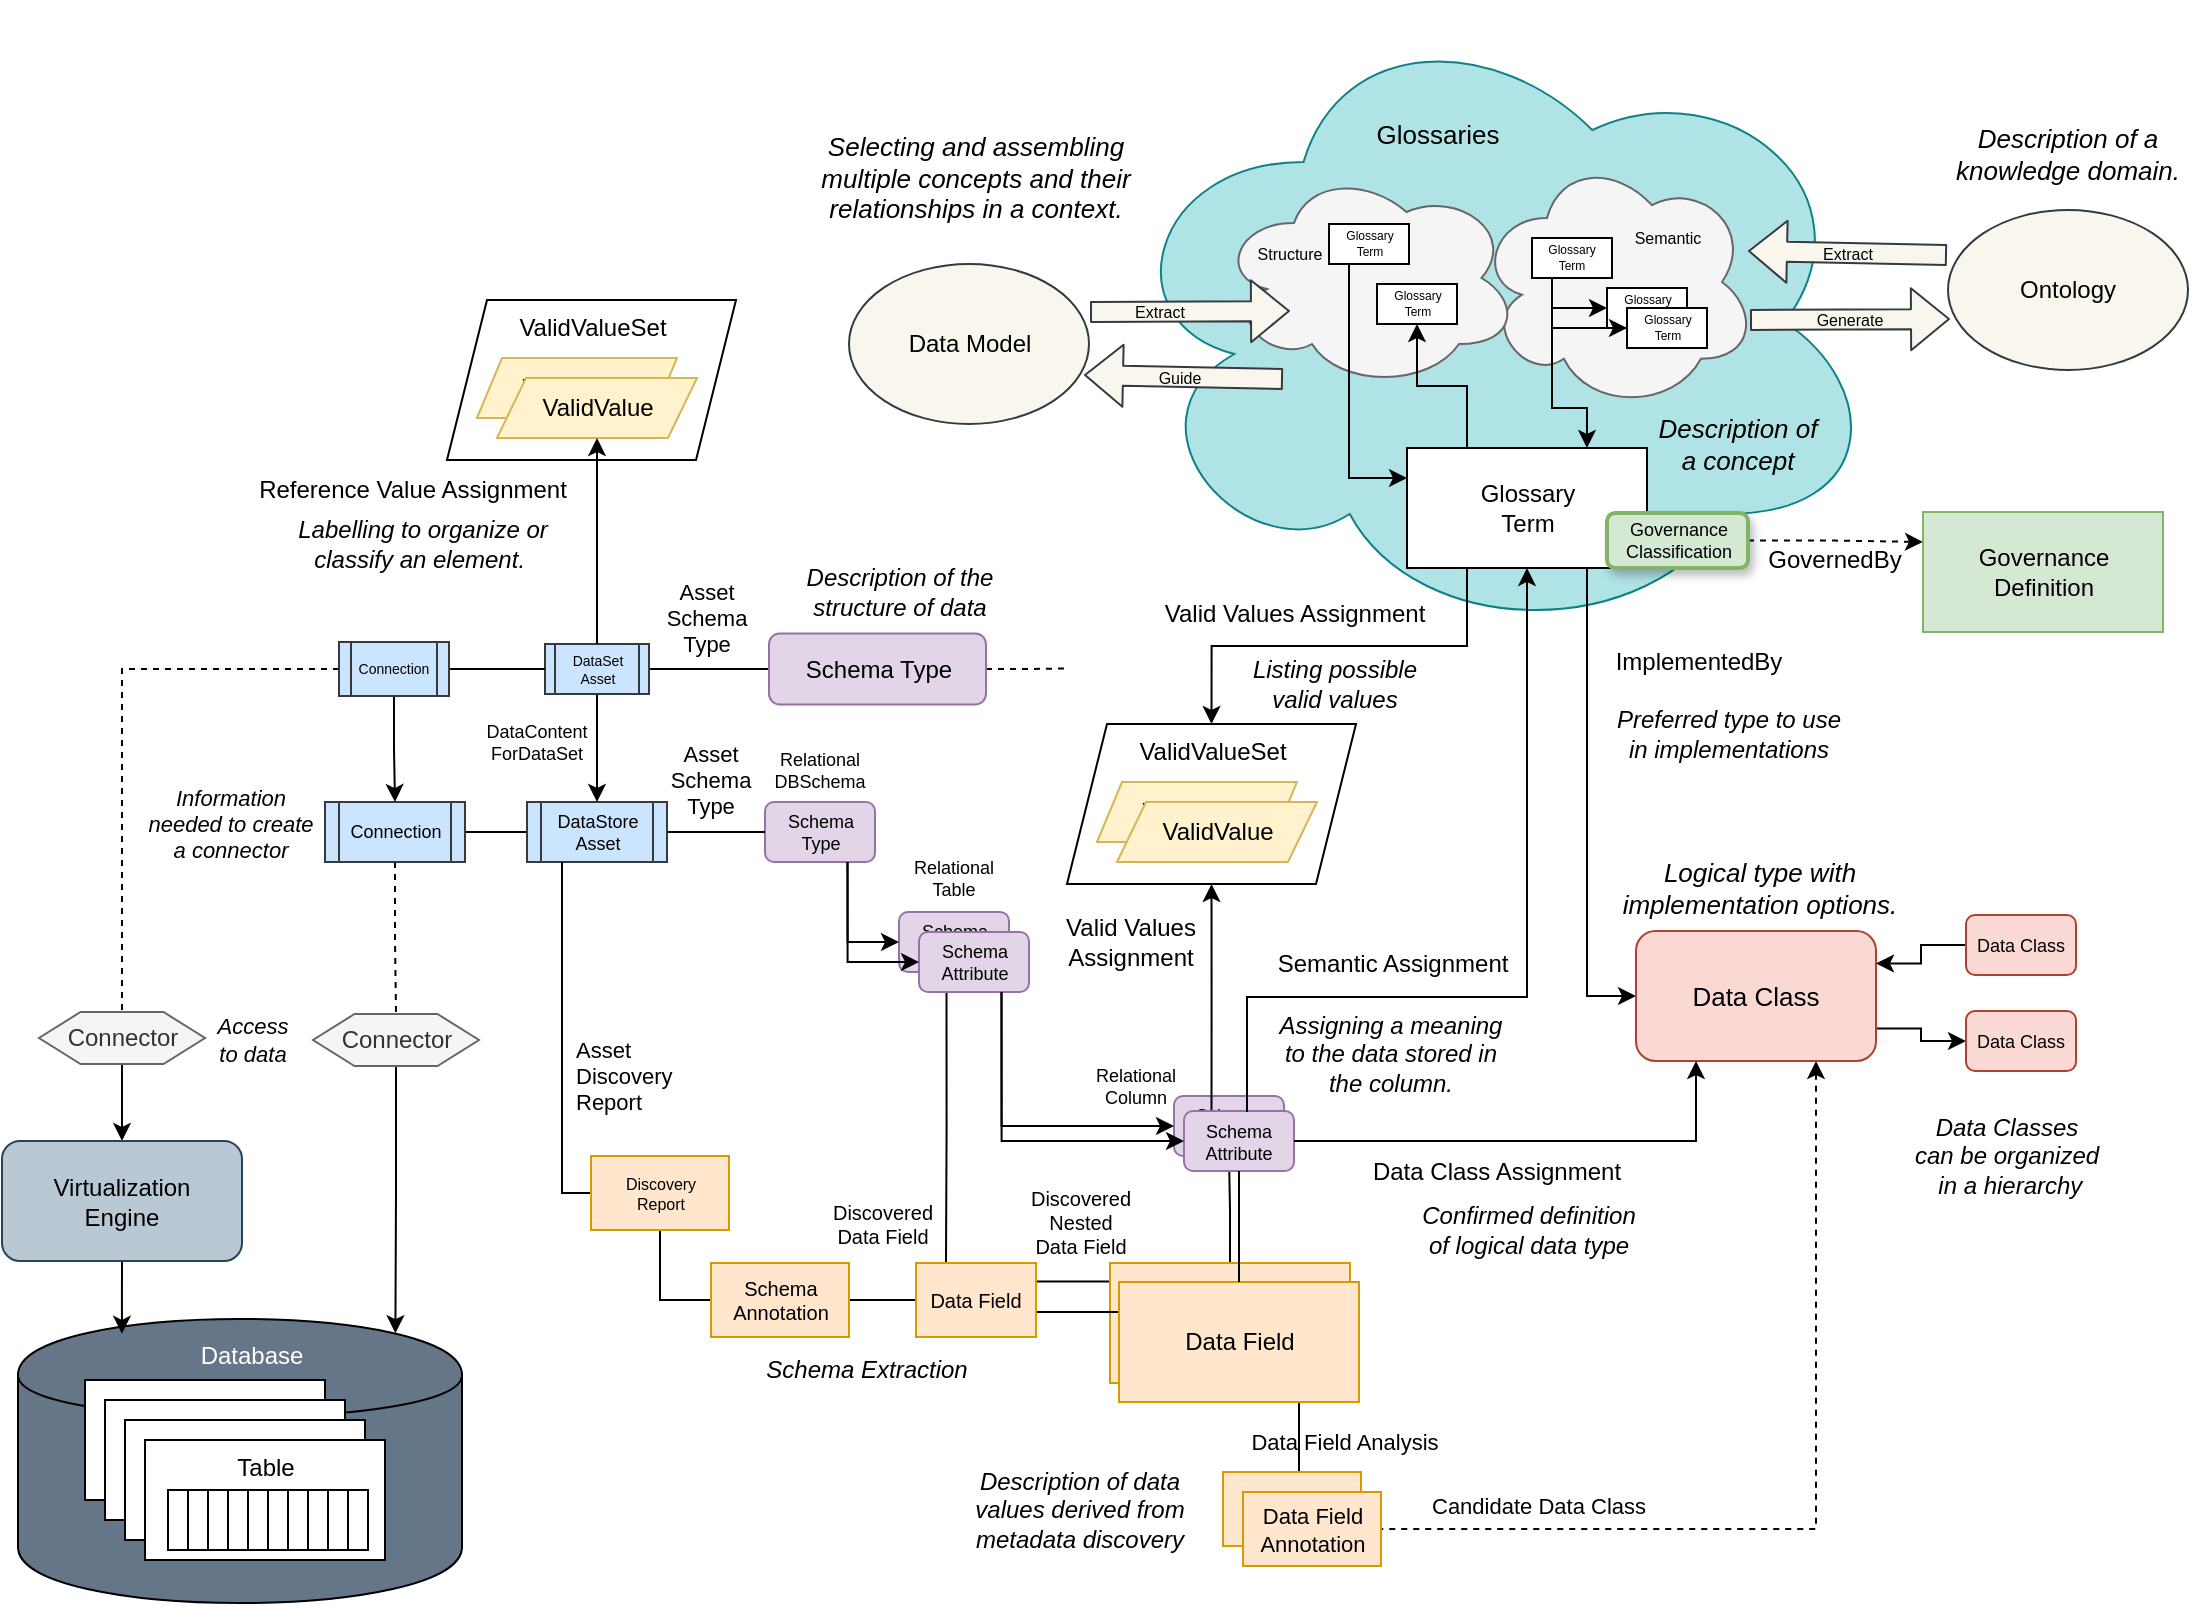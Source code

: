 <mxfile version="20.3.0" type="device" pages="11"><diagram id="cd6e8fdd-eafd-790f-275b-ebf20aaeaad7" name="big-picture"><mxGraphModel dx="1106" dy="773" grid="1" gridSize="10" guides="1" tooltips="1" connect="1" arrows="1" fold="1" page="1" pageScale="1" pageWidth="1169" pageHeight="827" math="0" shadow="0"><root><mxCell id="0"/><mxCell id="1" parent="0"/><mxCell id="0RS8BqwP47gCgfMd8Dhz-148" value="ValidValueSet" style="shape=parallelogram;perimeter=parallelogramPerimeter;whiteSpace=wrap;html=1;fixedSize=1;verticalAlign=top;" parent="1" vertex="1"><mxGeometry x="559.5" y="361" width="144.5" height="80" as="geometry"/></mxCell><mxCell id="83" style="edgeStyle=orthogonalEdgeStyle;rounded=0;html=1;entryX=0.5;entryY=1;startArrow=none;startFill=0;endArrow=none;endFill=0;jettySize=auto;orthogonalLoop=1;fontSize=12;" parent="1" source="142" target="47" edge="1"><mxGeometry relative="1" as="geometry"/></mxCell><mxCell id="143" style="edgeStyle=orthogonalEdgeStyle;rounded=0;html=1;exitX=1;exitY=0.25;entryX=0;entryY=0.25;startArrow=none;startFill=0;endArrow=none;endFill=0;jettySize=auto;orthogonalLoop=1;fontSize=12;fontColor=#000000;" parent="1" source="135" target="142" edge="1"><mxGeometry relative="1" as="geometry"/></mxCell><mxCell id="142" value="Data Field" style="rounded=0;whiteSpace=wrap;html=1;strokeColor=#d79b00;fillColor=#ffe6cc;fontSize=12;align=center;" parent="1" vertex="1"><mxGeometry x="581" y="630.5" width="120" height="60" as="geometry"/></mxCell><mxCell id="23" value="" style="ellipse;shape=cloud;whiteSpace=wrap;html=1;fontSize=8;fillColor=#b0e3e6;strokeColor=#0e8088;" parent="1" vertex="1"><mxGeometry x="581.5" width="385" height="320" as="geometry"/></mxCell><mxCell id="2" value="" style="ellipse;shape=cloud;whiteSpace=wrap;html=1;fillColor=#f5f5f5;strokeColor=#666666;fontColor=#333333;" parent="1" vertex="1"><mxGeometry x="764.5" y="76" width="140" height="128" as="geometry"/></mxCell><mxCell id="18" value="" style="ellipse;shape=cloud;whiteSpace=wrap;html=1;fillColor=#f5f5f5;strokeColor=#666666;fontColor=#333333;" parent="1" vertex="1"><mxGeometry x="635.5" y="83" width="150" height="110" as="geometry"/></mxCell><mxCell id="9" value="Glossary&lt;br style=&quot;font-size: 6px;&quot;&gt;Term&lt;br style=&quot;font-size: 6px;&quot;&gt;" style="rounded=0;whiteSpace=wrap;html=1;fontSize=6;" parent="1" vertex="1"><mxGeometry x="829.5" y="143" width="40" height="20" as="geometry"/></mxCell><mxCell id="19" style="edgeStyle=orthogonalEdgeStyle;rounded=0;html=1;exitX=0.25;exitY=0;entryX=0.5;entryY=1;jettySize=auto;orthogonalLoop=1;fontSize=6;" parent="1" source="3" target="11" edge="1"><mxGeometry relative="1" as="geometry"/></mxCell><mxCell id="20" style="edgeStyle=orthogonalEdgeStyle;rounded=0;html=1;exitX=0.75;exitY=0;entryX=0.25;entryY=1;jettySize=auto;orthogonalLoop=1;fontSize=6;startArrow=classic;startFill=1;endArrow=none;endFill=0;" parent="1" source="3" target="5" edge="1"><mxGeometry relative="1" as="geometry"><Array as="points"><mxPoint x="819.5" y="203"/><mxPoint x="802.5" y="203"/></Array></mxGeometry></mxCell><mxCell id="33" style="edgeStyle=orthogonalEdgeStyle;rounded=0;html=1;exitX=0.75;exitY=1;entryX=0;entryY=0.5;jettySize=auto;orthogonalLoop=1;fontSize=13;endArrow=classic;endFill=1;startArrow=none;startFill=0;" parent="1" source="3" target="32" edge="1"><mxGeometry relative="1" as="geometry"/></mxCell><mxCell id="0RS8BqwP47gCgfMd8Dhz-145" style="edgeStyle=orthogonalEdgeStyle;rounded=0;orthogonalLoop=1;jettySize=auto;html=1;exitX=0.25;exitY=1;exitDx=0;exitDy=0;entryX=0.5;entryY=0;entryDx=0;entryDy=0;" parent="1" source="3" target="0RS8BqwP47gCgfMd8Dhz-148" edge="1"><mxGeometry relative="1" as="geometry"/></mxCell><mxCell id="3" value="Glossary&lt;br&gt;Term&lt;br&gt;" style="rounded=0;whiteSpace=wrap;html=1;fillColor=#ffffff;strokeColor=#000000;" parent="1" vertex="1"><mxGeometry x="729.5" y="223" width="120" height="60" as="geometry"/></mxCell><mxCell id="15" style="edgeStyle=orthogonalEdgeStyle;rounded=0;html=1;exitX=0.25;exitY=1;entryX=0;entryY=0.5;jettySize=auto;orthogonalLoop=1;fontSize=6;" parent="1" source="5" target="9" edge="1"><mxGeometry relative="1" as="geometry"><Array as="points"><mxPoint x="801.5" y="153"/></Array></mxGeometry></mxCell><mxCell id="16" style="edgeStyle=orthogonalEdgeStyle;rounded=0;html=1;exitX=0.25;exitY=1;entryX=0.25;entryY=1;jettySize=auto;orthogonalLoop=1;fontSize=6;" parent="1" source="5" target="9" edge="1"><mxGeometry relative="1" as="geometry"><Array as="points"><mxPoint x="801.5" y="163"/></Array></mxGeometry></mxCell><mxCell id="5" value="Glossary&lt;br style=&quot;font-size: 6px;&quot;&gt;Term&lt;br style=&quot;font-size: 6px;&quot;&gt;" style="rounded=0;whiteSpace=wrap;html=1;fontSize=6;" parent="1" vertex="1"><mxGeometry x="792" y="118" width="40" height="20" as="geometry"/></mxCell><mxCell id="17" style="edgeStyle=orthogonalEdgeStyle;rounded=0;html=1;exitX=0.25;exitY=1;entryX=0;entryY=0.25;jettySize=auto;orthogonalLoop=1;fontSize=6;entryDx=0;entryDy=0;" parent="1" source="8" target="3" edge="1"><mxGeometry relative="1" as="geometry"><Array as="points"><mxPoint x="701" y="238"/></Array></mxGeometry></mxCell><mxCell id="8" value="Glossary&lt;br style=&quot;font-size: 6px;&quot;&gt;Term&lt;br style=&quot;font-size: 6px;&quot;&gt;" style="rounded=0;whiteSpace=wrap;html=1;fontSize=6;" parent="1" vertex="1"><mxGeometry x="690.5" y="111" width="40" height="20" as="geometry"/></mxCell><mxCell id="10" value="Glossary&lt;br style=&quot;font-size: 6px;&quot;&gt;Term&lt;br style=&quot;font-size: 6px;&quot;&gt;" style="rounded=0;whiteSpace=wrap;html=1;fontSize=6;" parent="1" vertex="1"><mxGeometry x="839.5" y="153" width="40" height="20" as="geometry"/></mxCell><mxCell id="11" value="Glossary&lt;br style=&quot;font-size: 6px;&quot;&gt;Term&lt;br style=&quot;font-size: 6px;&quot;&gt;" style="rounded=0;whiteSpace=wrap;html=1;fontSize=6;" parent="1" vertex="1"><mxGeometry x="714.5" y="141" width="40" height="20" as="geometry"/></mxCell><mxCell id="21" value="Semantic" style="text;html=1;strokeColor=none;fillColor=none;align=center;verticalAlign=middle;whiteSpace=wrap;rounded=0;fontSize=8;" parent="1" vertex="1"><mxGeometry x="839.5" y="108" width="40" height="20" as="geometry"/></mxCell><mxCell id="22" value="Structure" style="text;html=1;strokeColor=none;fillColor=none;align=center;verticalAlign=middle;whiteSpace=wrap;rounded=0;fontSize=8;" parent="1" vertex="1"><mxGeometry x="650.5" y="116" width="40" height="20" as="geometry"/></mxCell><mxCell id="24" value="Glossaries" style="text;html=1;strokeColor=none;fillColor=none;align=center;verticalAlign=middle;whiteSpace=wrap;rounded=0;fontSize=13;" parent="1" vertex="1"><mxGeometry x="724.5" y="56" width="40" height="20" as="geometry"/></mxCell><mxCell id="25" value="" style="shape=flexArrow;endArrow=classic;html=1;fillColor=#f9f7ed;fontSize=8;exitX=0.16;exitY=0.55;exitPerimeter=0;strokeColor=#36393d;" parent="1" edge="1"><mxGeometry width="50" height="50" relative="1" as="geometry"><mxPoint x="667.5" y="188.5" as="sourcePoint"/><mxPoint x="568" y="186.5" as="targetPoint"/></mxGeometry></mxCell><mxCell id="26" value="" style="shape=flexArrow;endArrow=classic;html=1;fillColor=#f9f7ed;fontSize=8;strokeColor=#36393d;" parent="1" edge="1"><mxGeometry width="50" height="50" relative="1" as="geometry"><mxPoint x="901" y="159" as="sourcePoint"/><mxPoint x="1001" y="158.5" as="targetPoint"/></mxGeometry></mxCell><mxCell id="86" style="edgeStyle=orthogonalEdgeStyle;rounded=0;html=1;startArrow=classic;startFill=1;endArrow=none;endFill=0;jettySize=auto;orthogonalLoop=1;fontSize=12;exitX=0.75;exitY=1;entryX=1;entryY=0.5;entryDx=0;entryDy=0;dashed=1;" parent="1" source="32" target="134" edge="1"><mxGeometry relative="1" as="geometry"><mxPoint x="706" y="651.5" as="targetPoint"/></mxGeometry></mxCell><mxCell id="95" style="edgeStyle=orthogonalEdgeStyle;rounded=0;html=1;exitX=1;exitY=0.75;entryX=0;entryY=0.5;startArrow=none;startFill=0;endArrow=classic;endFill=1;jettySize=auto;orthogonalLoop=1;fontSize=12;fontColor=#000000;" parent="1" source="32" target="94" edge="1"><mxGeometry relative="1" as="geometry"/></mxCell><mxCell id="32" value="Data Class" style="rounded=1;whiteSpace=wrap;html=1;strokeColor=#ae4132;fillColor=#fad9d5;fontSize=13;" parent="1" vertex="1"><mxGeometry x="844" y="464.5" width="120" height="65" as="geometry"/></mxCell><mxCell id="34" value="Selecting and assembling multiple concepts and their relationships in a context." style="text;html=1;strokeColor=none;fillColor=none;align=center;verticalAlign=middle;whiteSpace=wrap;rounded=0;fontSize=13;fontStyle=2" parent="1" vertex="1"><mxGeometry x="434" y="68" width="160" height="40" as="geometry"/></mxCell><mxCell id="35" value="Description of a concept" style="text;html=1;strokeColor=none;fillColor=none;align=center;verticalAlign=middle;whiteSpace=wrap;rounded=0;fontSize=13;fontStyle=2" parent="1" vertex="1"><mxGeometry x="849.5" y="201" width="90" height="40" as="geometry"/></mxCell><mxCell id="36" value="Description of a knowledge domain." style="text;html=1;strokeColor=none;fillColor=none;align=center;verticalAlign=middle;whiteSpace=wrap;rounded=0;fontSize=13;fontStyle=2" parent="1" vertex="1"><mxGeometry x="990" y="56" width="140" height="40" as="geometry"/></mxCell><mxCell id="37" value="Logical type with implementation options." style="text;html=1;strokeColor=none;fillColor=none;align=center;verticalAlign=middle;whiteSpace=wrap;rounded=0;fontSize=13;fontStyle=2" parent="1" vertex="1"><mxGeometry x="836" y="422.5" width="140" height="40" as="geometry"/></mxCell><mxCell id="39" value="Schema Type" style="rounded=1;whiteSpace=wrap;html=1;strokeColor=#9673a6;fillColor=#e1d5e7;fontSize=9;" parent="1" vertex="1"><mxGeometry x="408.5" y="400" width="55" height="30" as="geometry"/></mxCell><mxCell id="41" value="Schema Attribute" style="rounded=1;whiteSpace=wrap;html=1;strokeColor=#9673a6;fillColor=#e1d5e7;fontSize=9;" parent="1" vertex="1"><mxGeometry x="475.5" y="455" width="55" height="30" as="geometry"/></mxCell><mxCell id="137" style="edgeStyle=orthogonalEdgeStyle;rounded=0;html=1;exitX=0.25;exitY=1;entryX=0.25;entryY=0;startArrow=none;startFill=0;endArrow=none;endFill=0;jettySize=auto;orthogonalLoop=1;fontSize=12;fontColor=#000000;" parent="1" source="44" target="135" edge="1"><mxGeometry relative="1" as="geometry"/></mxCell><mxCell id="44" value="Schema Attribute" style="rounded=1;whiteSpace=wrap;html=1;strokeColor=#9673a6;fillColor=#e1d5e7;fontSize=9;" parent="1" vertex="1"><mxGeometry x="485.5" y="465" width="55" height="30" as="geometry"/></mxCell><mxCell id="45" style="edgeStyle=orthogonalEdgeStyle;rounded=0;html=1;exitX=0.75;exitY=1;entryX=0;entryY=0.5;startArrow=none;startFill=0;endArrow=classic;endFill=1;jettySize=auto;orthogonalLoop=1;fontSize=9;" parent="1" source="39" target="41" edge="1"><mxGeometry relative="1" as="geometry"><mxPoint x="447.684" y="479.658" as="targetPoint"/></mxGeometry></mxCell><mxCell id="47" value="Schema Attribute" style="rounded=1;whiteSpace=wrap;html=1;strokeColor=#9673a6;fillColor=#e1d5e7;fontSize=9;" parent="1" vertex="1"><mxGeometry x="613" y="547" width="55" height="30" as="geometry"/></mxCell><mxCell id="0RS8BqwP47gCgfMd8Dhz-146" style="edgeStyle=orthogonalEdgeStyle;rounded=0;orthogonalLoop=1;jettySize=auto;html=1;exitX=0.25;exitY=0;exitDx=0;exitDy=0;" parent="1" source="48" target="0RS8BqwP47gCgfMd8Dhz-148" edge="1"><mxGeometry relative="1" as="geometry"><mxPoint x="588" y="407.5" as="targetPoint"/></mxGeometry></mxCell><mxCell id="48" value="Schema Attribute" style="rounded=1;whiteSpace=wrap;html=1;strokeColor=#9673a6;fillColor=#e1d5e7;fontSize=9;" parent="1" vertex="1"><mxGeometry x="618" y="554.5" width="55" height="30" as="geometry"/></mxCell><mxCell id="51" style="edgeStyle=orthogonalEdgeStyle;rounded=0;html=1;exitX=1;exitY=0.5;startArrow=none;startFill=0;endArrow=none;endFill=0;jettySize=auto;orthogonalLoop=1;fontSize=9;" parent="1" source="50" target="39" edge="1"><mxGeometry relative="1" as="geometry"/></mxCell><mxCell id="53" style="edgeStyle=orthogonalEdgeStyle;rounded=0;html=1;exitX=0;exitY=0.5;entryX=1;entryY=0.5;startArrow=none;startFill=0;endArrow=none;endFill=0;jettySize=auto;orthogonalLoop=1;fontSize=9;" parent="1" source="50" target="52" edge="1"><mxGeometry relative="1" as="geometry"/></mxCell><mxCell id="50" value="DataStore&lt;br&gt;Asset" style="shape=process;whiteSpace=wrap;html=1;backgroundOutline=1;strokeColor=#36393d;fillColor=#cce5ff;fontSize=9;" parent="1" vertex="1"><mxGeometry x="289.5" y="400" width="70" height="30" as="geometry"/></mxCell><mxCell id="87" style="edgeStyle=orthogonalEdgeStyle;rounded=0;html=1;exitX=0.5;exitY=1;startArrow=none;startFill=0;endArrow=classic;endFill=1;jettySize=auto;orthogonalLoop=1;fontSize=12;entryX=0.85;entryY=0.05;entryPerimeter=0;" parent="1" source="88" target="54" edge="1"><mxGeometry relative="1" as="geometry"/></mxCell><mxCell id="119" style="edgeStyle=orthogonalEdgeStyle;rounded=0;html=1;exitX=0.5;exitY=1;startArrow=none;startFill=0;endArrow=none;endFill=0;jettySize=auto;orthogonalLoop=1;fontSize=8;fontColor=#000000;dashed=1;" parent="1" source="52" target="88" edge="1"><mxGeometry relative="1" as="geometry"/></mxCell><mxCell id="52" value="Connection" style="shape=process;whiteSpace=wrap;html=1;backgroundOutline=1;strokeColor=#36393d;fillColor=#cce5ff;fontSize=9;" parent="1" vertex="1"><mxGeometry x="188.5" y="400" width="70" height="30" as="geometry"/></mxCell><mxCell id="54" value="" style="shape=cylinder;whiteSpace=wrap;html=1;boundedLbl=1;backgroundOutline=1;strokeColor=#000000;fillColor=#647687;fontSize=9;fontColor=#ffffff;" parent="1" vertex="1"><mxGeometry x="35" y="658.5" width="222" height="142" as="geometry"/></mxCell><mxCell id="55" value="Relational&lt;br&gt;DBSchema" style="text;html=1;strokeColor=none;fillColor=none;align=center;verticalAlign=middle;whiteSpace=wrap;rounded=0;fontSize=9;" parent="1" vertex="1"><mxGeometry x="416" y="374.5" width="40" height="18" as="geometry"/></mxCell><mxCell id="56" value="Relational Table" style="text;html=1;strokeColor=none;fillColor=none;align=center;verticalAlign=middle;whiteSpace=wrap;rounded=0;fontSize=9;" parent="1" vertex="1"><mxGeometry x="483" y="427.5" width="40" height="20" as="geometry"/></mxCell><mxCell id="59" value="Relational Column" style="text;html=1;strokeColor=none;fillColor=none;align=center;verticalAlign=middle;whiteSpace=wrap;rounded=0;fontSize=9;" parent="1" vertex="1"><mxGeometry x="574" y="532" width="40" height="20" as="geometry"/></mxCell><mxCell id="90" style="edgeStyle=orthogonalEdgeStyle;rounded=0;html=1;exitX=1;exitY=0.5;entryX=0.25;entryY=1;startArrow=none;startFill=0;endArrow=classic;endFill=1;jettySize=auto;orthogonalLoop=1;fontSize=12;fontColor=#FFFFFF;exitDx=0;exitDy=0;" parent="1" source="48" target="32" edge="1"><mxGeometry relative="1" as="geometry"><mxPoint x="848" y="572" as="sourcePoint"/></mxGeometry></mxCell><mxCell id="100" style="edgeStyle=orthogonalEdgeStyle;rounded=0;html=1;exitX=0.5;exitY=1;entryX=0.5;entryY=0;startArrow=none;startFill=0;endArrow=classic;endFill=1;jettySize=auto;orthogonalLoop=1;fontSize=12;fontColor=#000000;" parent="1" source="64" target="50" edge="1"><mxGeometry relative="1" as="geometry"/></mxCell><mxCell id="102" style="edgeStyle=orthogonalEdgeStyle;rounded=0;html=1;exitX=1;exitY=0.5;startArrow=none;startFill=0;endArrow=none;endFill=0;jettySize=auto;orthogonalLoop=1;fontSize=12;fontColor=#000000;" parent="1" source="64" target="101" edge="1"><mxGeometry relative="1" as="geometry"/></mxCell><mxCell id="64" value="DataSet&lt;br&gt;Asset" style="shape=process;whiteSpace=wrap;html=1;backgroundOutline=1;strokeColor=#36393d;fillColor=#cce5ff;fontSize=7;" parent="1" vertex="1"><mxGeometry x="298.5" y="321" width="52" height="25" as="geometry"/></mxCell><mxCell id="67" value="Table" style="rounded=0;whiteSpace=wrap;html=1;strokeColor=#000000;fillColor=#ffffff;fontSize=12;" parent="1" vertex="1"><mxGeometry x="68.5" y="689" width="120" height="60" as="geometry"/></mxCell><mxCell id="68" value="Table" style="rounded=0;whiteSpace=wrap;html=1;strokeColor=#000000;fillColor=#ffffff;fontSize=12;" parent="1" vertex="1"><mxGeometry x="78.5" y="699" width="120" height="60" as="geometry"/></mxCell><mxCell id="69" value="Table" style="rounded=0;whiteSpace=wrap;html=1;strokeColor=#000000;fillColor=#ffffff;fontSize=12;" parent="1" vertex="1"><mxGeometry x="88.5" y="709" width="120" height="60" as="geometry"/></mxCell><mxCell id="70" value="Table" style="rounded=0;whiteSpace=wrap;html=1;strokeColor=#000000;fillColor=#ffffff;fontSize=12;verticalAlign=top;" parent="1" vertex="1"><mxGeometry x="98.5" y="719" width="120" height="60" as="geometry"/></mxCell><mxCell id="82" style="edgeStyle=orthogonalEdgeStyle;rounded=0;html=1;startArrow=none;startFill=0;endArrow=none;endFill=0;jettySize=auto;orthogonalLoop=1;fontSize=12;entryX=0.25;entryY=1;exitX=0;exitY=0.5;" parent="1" source="131" target="50" edge="1"><mxGeometry relative="1" as="geometry"><mxPoint x="345" y="539.5" as="sourcePoint"/><mxPoint x="559.5" y="635" as="targetPoint"/><Array as="points"><mxPoint x="307" y="595.5"/></Array></mxGeometry></mxCell><mxCell id="85" style="edgeStyle=orthogonalEdgeStyle;rounded=0;html=1;exitX=0.75;exitY=1;entryX=0.5;entryY=0;startArrow=none;startFill=0;endArrow=none;endFill=0;jettySize=auto;orthogonalLoop=1;fontSize=12;" parent="1" source="132" target="133" edge="1"><mxGeometry relative="1" as="geometry"><Array as="points"><mxPoint x="679" y="750.5"/></Array></mxGeometry></mxCell><mxCell id="72" value="" style="rounded=0;whiteSpace=wrap;html=1;strokeColor=#000000;fillColor=#ffffff;fontSize=12;" parent="1" vertex="1"><mxGeometry x="110" y="744" width="10" height="30" as="geometry"/></mxCell><mxCell id="73" value="" style="rounded=0;whiteSpace=wrap;html=1;strokeColor=#000000;fillColor=#ffffff;fontSize=12;" parent="1" vertex="1"><mxGeometry x="120" y="744" width="10" height="30" as="geometry"/></mxCell><mxCell id="74" value="" style="rounded=0;whiteSpace=wrap;html=1;strokeColor=#000000;fillColor=#ffffff;fontSize=12;" parent="1" vertex="1"><mxGeometry x="130" y="744" width="10" height="30" as="geometry"/></mxCell><mxCell id="75" value="" style="rounded=0;whiteSpace=wrap;html=1;strokeColor=#000000;fillColor=#ffffff;fontSize=12;" parent="1" vertex="1"><mxGeometry x="140" y="744" width="10" height="30" as="geometry"/></mxCell><mxCell id="76" value="" style="rounded=0;whiteSpace=wrap;html=1;strokeColor=#000000;fillColor=#ffffff;fontSize=12;" parent="1" vertex="1"><mxGeometry x="150" y="744" width="10" height="30" as="geometry"/></mxCell><mxCell id="77" value="" style="rounded=0;whiteSpace=wrap;html=1;strokeColor=#000000;fillColor=#ffffff;fontSize=12;" parent="1" vertex="1"><mxGeometry x="160" y="744" width="10" height="30" as="geometry"/></mxCell><mxCell id="78" value="" style="rounded=0;whiteSpace=wrap;html=1;strokeColor=#000000;fillColor=#ffffff;fontSize=12;" parent="1" vertex="1"><mxGeometry x="170" y="744" width="10" height="30" as="geometry"/></mxCell><mxCell id="79" value="" style="rounded=0;whiteSpace=wrap;html=1;strokeColor=#000000;fillColor=#ffffff;fontSize=12;" parent="1" vertex="1"><mxGeometry x="180" y="744" width="10" height="30" as="geometry"/></mxCell><mxCell id="80" value="" style="rounded=0;whiteSpace=wrap;html=1;strokeColor=#000000;fillColor=#ffffff;fontSize=12;" parent="1" vertex="1"><mxGeometry x="190" y="744.0" width="10" height="30" as="geometry"/></mxCell><mxCell id="81" value="" style="rounded=0;whiteSpace=wrap;html=1;strokeColor=#000000;fillColor=#ffffff;fontSize=12;" parent="1" vertex="1"><mxGeometry x="200" y="744.0" width="10" height="30" as="geometry"/></mxCell><mxCell id="88" value="Connector" style="shape=hexagon;perimeter=hexagonPerimeter2;whiteSpace=wrap;html=1;strokeColor=#666666;fillColor=#f5f5f5;fontSize=12;align=center;fontColor=#333333;" parent="1" vertex="1"><mxGeometry x="182.5" y="506" width="83" height="26" as="geometry"/></mxCell><mxCell id="89" value="Database" style="text;html=1;strokeColor=none;fillColor=none;align=center;verticalAlign=middle;whiteSpace=wrap;rounded=0;fontSize=12;fontColor=#FFFFFF;" parent="1" vertex="1"><mxGeometry x="132" y="666.5" width="40" height="20" as="geometry"/></mxCell><mxCell id="91" value="Description of data values derived from metadata discovery" style="text;html=1;strokeColor=none;fillColor=none;align=center;verticalAlign=middle;whiteSpace=wrap;rounded=0;fontSize=12;fontColor=#000000;fontStyle=2" parent="1" vertex="1"><mxGeometry x="510.5" y="738.5" width="110" height="30" as="geometry"/></mxCell><mxCell id="93" style="edgeStyle=orthogonalEdgeStyle;rounded=0;html=1;entryX=1;entryY=0.25;startArrow=none;startFill=0;endArrow=classic;endFill=1;jettySize=auto;orthogonalLoop=1;fontSize=12;fontColor=#000000;" parent="1" source="92" target="32" edge="1"><mxGeometry relative="1" as="geometry"/></mxCell><mxCell id="92" value="Data Class" style="rounded=1;whiteSpace=wrap;html=1;strokeColor=#ae4132;fillColor=#fad9d5;fontSize=9;" parent="1" vertex="1"><mxGeometry x="1009" y="456.5" width="55" height="30" as="geometry"/></mxCell><mxCell id="94" value="Data Class" style="rounded=1;whiteSpace=wrap;html=1;strokeColor=#ae4132;fillColor=#fad9d5;fontSize=9;" parent="1" vertex="1"><mxGeometry x="1009" y="504.5" width="55" height="30" as="geometry"/></mxCell><mxCell id="103" style="edgeStyle=orthogonalEdgeStyle;rounded=0;html=1;exitX=1;exitY=0.5;startArrow=none;startFill=0;endArrow=none;endFill=0;jettySize=auto;orthogonalLoop=1;fontSize=12;fontColor=#000000;dashed=1;" parent="1" source="101" edge="1"><mxGeometry relative="1" as="geometry"><mxPoint x="559" y="333.25" as="targetPoint"/></mxGeometry></mxCell><mxCell id="101" value="Schema Type" style="rounded=1;whiteSpace=wrap;html=1;strokeColor=#9673a6;fillColor=#e1d5e7;fontSize=12;" parent="1" vertex="1"><mxGeometry x="410.5" y="315.75" width="108.5" height="35.5" as="geometry"/></mxCell><mxCell id="40" style="edgeStyle=orthogonalEdgeStyle;rounded=0;html=1;exitX=0.5;exitY=1;jettySize=auto;orthogonalLoop=1;fontSize=13;endArrow=none;endFill=0;exitDx=0;exitDy=0;startArrow=classic;startFill=1;" parent="1" source="3" edge="1"><mxGeometry relative="1" as="geometry"><mxPoint x="649.5" y="555" as="targetPoint"/><Array as="points"><mxPoint x="790" y="497.5"/><mxPoint x="650" y="497.5"/></Array></mxGeometry></mxCell><mxCell id="107" style="edgeStyle=orthogonalEdgeStyle;rounded=0;html=1;exitX=0;exitY=0.25;startArrow=none;startFill=0;endArrow=none;endFill=0;jettySize=auto;orthogonalLoop=1;fontSize=12;entryX=1;entryY=0.5;" parent="1" source="132" target="138" edge="1"><mxGeometry relative="1" as="geometry"><mxPoint x="593.667" y="742.333" as="sourcePoint"/><mxPoint x="559.5" y="635" as="targetPoint"/></mxGeometry></mxCell><mxCell id="111" style="edgeStyle=orthogonalEdgeStyle;rounded=0;html=1;exitX=1;exitY=0.5;entryX=0;entryY=0.5;startArrow=none;startFill=0;endArrow=none;endFill=0;jettySize=auto;orthogonalLoop=1;fontSize=7;fontColor=#000000;" parent="1" source="110" target="64" edge="1"><mxGeometry relative="1" as="geometry"/></mxCell><mxCell id="112" style="edgeStyle=orthogonalEdgeStyle;rounded=0;html=1;exitX=0.5;exitY=1;entryX=0.5;entryY=0;startArrow=none;startFill=0;endArrow=classic;endFill=1;jettySize=auto;orthogonalLoop=1;fontSize=7;fontColor=#000000;" parent="1" source="110" target="52" edge="1"><mxGeometry relative="1" as="geometry"/></mxCell><mxCell id="115" style="edgeStyle=orthogonalEdgeStyle;rounded=0;html=1;startArrow=none;startFill=0;endArrow=classic;endFill=1;jettySize=auto;orthogonalLoop=1;fontSize=8;fontColor=#000000;exitX=0.5;exitY=1;" parent="1" source="114" target="113" edge="1"><mxGeometry relative="1" as="geometry"/></mxCell><mxCell id="120" style="edgeStyle=orthogonalEdgeStyle;rounded=0;html=1;exitX=0;exitY=0.5;startArrow=none;startFill=0;endArrow=none;endFill=0;jettySize=auto;orthogonalLoop=1;fontSize=8;fontColor=#000000;dashed=1;" parent="1" source="110" target="114" edge="1"><mxGeometry relative="1" as="geometry"/></mxCell><mxCell id="110" value="Connection" style="shape=process;whiteSpace=wrap;html=1;backgroundOutline=1;strokeColor=#36393d;fillColor=#cce5ff;fontSize=7;" parent="1" vertex="1"><mxGeometry x="195.5" y="320" width="55" height="27" as="geometry"/></mxCell><mxCell id="118" style="edgeStyle=orthogonalEdgeStyle;rounded=0;html=1;exitX=0.5;exitY=1;entryX=0.234;entryY=0.052;startArrow=none;startFill=0;endArrow=classic;endFill=1;jettySize=auto;orthogonalLoop=1;fontSize=8;fontColor=#000000;entryPerimeter=0;" parent="1" source="113" target="54" edge="1"><mxGeometry relative="1" as="geometry"/></mxCell><mxCell id="113" value="Virtualization&lt;br style=&quot;font-size: 12px;&quot;&gt;Engine&lt;br style=&quot;font-size: 12px;&quot;&gt;" style="rounded=1;whiteSpace=wrap;html=1;strokeColor=#23445d;fillColor=#bac8d3;fontSize=12;align=center;" parent="1" vertex="1"><mxGeometry x="27" y="569.5" width="120" height="60" as="geometry"/></mxCell><mxCell id="114" value="Connector" style="shape=hexagon;perimeter=hexagonPerimeter2;whiteSpace=wrap;html=1;strokeColor=#666666;fillColor=#f5f5f5;fontSize=12;align=center;fontColor=#333333;" parent="1" vertex="1"><mxGeometry x="45.5" y="505" width="83" height="26" as="geometry"/></mxCell><mxCell id="122" value="Generate" style="text;html=1;strokeColor=none;fillColor=none;align=center;verticalAlign=middle;whiteSpace=wrap;rounded=0;fontSize=8;fontColor=#000000;" parent="1" vertex="1"><mxGeometry x="930.5" y="149" width="40" height="20" as="geometry"/></mxCell><mxCell id="128" value="Guide" style="text;html=1;strokeColor=none;fillColor=none;align=center;verticalAlign=middle;whiteSpace=wrap;rounded=0;fontSize=8;fontColor=#000000;" parent="1" vertex="1"><mxGeometry x="595.5" y="178" width="40" height="20" as="geometry"/></mxCell><mxCell id="130" value="Description of the structure of data" style="text;html=1;strokeColor=none;fillColor=none;align=center;verticalAlign=middle;whiteSpace=wrap;rounded=0;fontSize=12;fontColor=#000000;fontStyle=2" parent="1" vertex="1"><mxGeometry x="420.5" y="280" width="110" height="30" as="geometry"/></mxCell><mxCell id="139" value="" style="edgeStyle=orthogonalEdgeStyle;rounded=0;html=1;startArrow=none;startFill=0;endArrow=none;endFill=0;jettySize=auto;orthogonalLoop=1;fontSize=12;fontColor=#000000;entryX=0;entryY=0.5;exitX=0.5;exitY=1;" parent="1" source="131" target="138" edge="1"><mxGeometry relative="1" as="geometry"><mxPoint x="430" y="737.5" as="targetPoint"/></mxGeometry></mxCell><mxCell id="131" value="Discovery&lt;br&gt;Report&lt;br&gt;" style="rounded=0;whiteSpace=wrap;html=1;strokeColor=#d79b00;fillColor=#ffe6cc;fontSize=8;align=center;" parent="1" vertex="1"><mxGeometry x="321.5" y="577" width="69" height="37" as="geometry"/></mxCell><mxCell id="138" value="Schema&lt;br style=&quot;font-size: 10px;&quot;&gt;Annotation&lt;br style=&quot;font-size: 10px;&quot;&gt;" style="rounded=0;whiteSpace=wrap;html=1;strokeColor=#d79b00;fillColor=#ffe6cc;fontSize=10;align=center;" parent="1" vertex="1"><mxGeometry x="381.5" y="630.5" width="69" height="37" as="geometry"/></mxCell><mxCell id="132" value="Data Field" style="rounded=0;whiteSpace=wrap;html=1;strokeColor=#d79b00;fillColor=#ffe6cc;fontSize=12;align=center;" parent="1" vertex="1"><mxGeometry x="585.5" y="640" width="120" height="60" as="geometry"/></mxCell><mxCell id="133" value="Analysis&lt;br&gt;" style="rounded=0;whiteSpace=wrap;html=1;strokeColor=#d79b00;fillColor=#ffe6cc;fontSize=8;align=center;" parent="1" vertex="1"><mxGeometry x="637.5" y="735" width="69" height="37" as="geometry"/></mxCell><mxCell id="134" value="Data Field&lt;br&gt;Annotation" style="rounded=0;whiteSpace=wrap;html=1;strokeColor=#d79b00;fillColor=#ffe6cc;fontSize=11;align=center;" parent="1" vertex="1"><mxGeometry x="647.5" y="745" width="69" height="37" as="geometry"/></mxCell><mxCell id="135" value="Data Field&lt;br style=&quot;font-size: 10px;&quot;&gt;" style="rounded=0;whiteSpace=wrap;html=1;strokeColor=#d79b00;fillColor=#ffe6cc;fontSize=10;align=center;" parent="1" vertex="1"><mxGeometry x="484" y="630.5" width="60" height="37" as="geometry"/></mxCell><mxCell id="42" style="edgeStyle=orthogonalEdgeStyle;rounded=0;html=1;exitX=0.75;exitY=1;entryX=0;entryY=0.5;startArrow=none;startFill=0;endArrow=classic;endFill=1;jettySize=auto;orthogonalLoop=1;fontSize=9;" parent="1" source="39" target="44" edge="1"><mxGeometry relative="1" as="geometry"><mxPoint x="437.158" y="470.184" as="targetPoint"/></mxGeometry></mxCell><mxCell id="144" style="edgeStyle=orthogonalEdgeStyle;rounded=0;html=1;exitX=0.5;exitY=0;entryX=0.5;entryY=1;startArrow=none;startFill=0;endArrow=none;endFill=0;jettySize=auto;orthogonalLoop=1;fontSize=12;fontColor=#000000;" parent="1" source="132" target="48" edge="1"><mxGeometry relative="1" as="geometry"/></mxCell><mxCell id="46" style="edgeStyle=orthogonalEdgeStyle;rounded=0;html=1;exitX=0.75;exitY=1;entryX=0;entryY=0.5;startArrow=none;startFill=0;endArrow=classic;endFill=1;jettySize=auto;orthogonalLoop=1;fontSize=9;exitDx=0;exitDy=0;" parent="1" source="44" target="47" edge="1"><mxGeometry relative="1" as="geometry"><mxPoint x="581.75" y="543" as="sourcePoint"/><Array as="points"><mxPoint x="527" y="562.5"/></Array></mxGeometry></mxCell><mxCell id="43" style="edgeStyle=orthogonalEdgeStyle;rounded=0;html=1;exitX=0.75;exitY=1;entryX=0;entryY=0.5;startArrow=none;startFill=0;endArrow=classic;endFill=1;jettySize=auto;orthogonalLoop=1;fontSize=9;entryDx=0;entryDy=0;" parent="1" source="44" target="48" edge="1"><mxGeometry relative="1" as="geometry"><Array as="points"><mxPoint x="527" y="569.5"/></Array><mxPoint x="540.5" y="528" as="targetPoint"/></mxGeometry></mxCell><mxCell id="0RS8BqwP47gCgfMd8Dhz-144" value="ValidValue" style="shape=parallelogram;perimeter=parallelogramPerimeter;whiteSpace=wrap;html=1;fixedSize=1;fillColor=#fff2cc;strokeColor=#d6b656;size=12.5;" parent="1" vertex="1"><mxGeometry x="574.5" y="390" width="100" height="30" as="geometry"/></mxCell><mxCell id="0RS8BqwP47gCgfMd8Dhz-147" value="ValidValue" style="shape=parallelogram;perimeter=parallelogramPerimeter;whiteSpace=wrap;html=1;fixedSize=1;fillColor=#fff2cc;strokeColor=#d6b656;size=14.5;" parent="1" vertex="1"><mxGeometry x="584.5" y="400" width="100" height="30" as="geometry"/></mxCell><mxCell id="0RS8BqwP47gCgfMd8Dhz-149" value="ValidValueSet" style="shape=parallelogram;perimeter=parallelogramPerimeter;whiteSpace=wrap;html=1;fixedSize=1;verticalAlign=top;" parent="1" vertex="1"><mxGeometry x="249.5" y="149" width="144.5" height="80" as="geometry"/></mxCell><mxCell id="0RS8BqwP47gCgfMd8Dhz-150" value="ValidValue" style="shape=parallelogram;perimeter=parallelogramPerimeter;whiteSpace=wrap;html=1;fixedSize=1;fillColor=#fff2cc;strokeColor=#d6b656;size=12.5;" parent="1" vertex="1"><mxGeometry x="264.5" y="178" width="100" height="30" as="geometry"/></mxCell><mxCell id="0RS8BqwP47gCgfMd8Dhz-151" value="ValidValue" style="shape=parallelogram;perimeter=parallelogramPerimeter;whiteSpace=wrap;html=1;fixedSize=1;fillColor=#fff2cc;strokeColor=#d6b656;size=14.5;" parent="1" vertex="1"><mxGeometry x="274.5" y="188" width="100" height="30" as="geometry"/></mxCell><mxCell id="0RS8BqwP47gCgfMd8Dhz-152" style="edgeStyle=orthogonalEdgeStyle;rounded=0;orthogonalLoop=1;jettySize=auto;html=1;exitX=0.5;exitY=0;exitDx=0;exitDy=0;" parent="1" source="64" target="0RS8BqwP47gCgfMd8Dhz-151" edge="1"><mxGeometry relative="1" as="geometry"/></mxCell><mxCell id="0RS8BqwP47gCgfMd8Dhz-153" value="Labelling to organize or&lt;br&gt;classify an element.&amp;nbsp;" style="text;html=1;align=center;verticalAlign=middle;resizable=0;points=[];autosize=1;strokeColor=none;fillColor=none;fontStyle=2" parent="1" vertex="1"><mxGeometry x="161.5" y="251" width="150" height="40" as="geometry"/></mxCell><mxCell id="0RS8BqwP47gCgfMd8Dhz-154" value="Reference Value Assignment" style="text;html=1;align=center;verticalAlign=middle;resizable=0;points=[];autosize=1;strokeColor=none;fillColor=none;" parent="1" vertex="1"><mxGeometry x="141.5" y="229" width="180" height="30" as="geometry"/></mxCell><mxCell id="0RS8BqwP47gCgfMd8Dhz-155" value="Valid Values Assignment" style="text;html=1;align=center;verticalAlign=middle;resizable=0;points=[];autosize=1;strokeColor=none;fillColor=none;" parent="1" vertex="1"><mxGeometry x="597.5" y="291" width="150" height="30" as="geometry"/></mxCell><mxCell id="0RS8BqwP47gCgfMd8Dhz-156" value="Listing possible&lt;br&gt;valid values" style="text;html=1;align=center;verticalAlign=middle;resizable=0;points=[];autosize=1;strokeColor=none;fillColor=none;fontStyle=2" parent="1" vertex="1"><mxGeometry x="637.5" y="321" width="110" height="40" as="geometry"/></mxCell><mxCell id="0RS8BqwP47gCgfMd8Dhz-157" value="Semantic Assignment" style="text;html=1;align=center;verticalAlign=middle;resizable=0;points=[];autosize=1;strokeColor=none;fillColor=none;" parent="1" vertex="1"><mxGeometry x="652" y="466" width="140" height="30" as="geometry"/></mxCell><mxCell id="0RS8BqwP47gCgfMd8Dhz-158" value="Assigning a meaning&lt;br&gt;to the data stored in&lt;br&gt;the column." style="text;html=1;align=center;verticalAlign=middle;resizable=0;points=[];autosize=1;strokeColor=none;fillColor=none;fontSize=12;fontStyle=2" parent="1" vertex="1"><mxGeometry x="655.5" y="496" width="130" height="60" as="geometry"/></mxCell><mxCell id="0RS8BqwP47gCgfMd8Dhz-159" value="DataContent&lt;br style=&quot;font-size: 9px;&quot;&gt;ForDataSet" style="text;html=1;align=center;verticalAlign=middle;resizable=0;points=[];autosize=1;strokeColor=none;fillColor=none;fontSize=9;" parent="1" vertex="1"><mxGeometry x="258.5" y="350" width="70" height="40" as="geometry"/></mxCell><mxCell id="0RS8BqwP47gCgfMd8Dhz-160" value="Data Class Assignment" style="text;html=1;align=center;verticalAlign=middle;resizable=0;points=[];autosize=1;strokeColor=none;fillColor=none;fontSize=12;" parent="1" vertex="1"><mxGeometry x="699" y="570" width="150" height="30" as="geometry"/></mxCell><mxCell id="0RS8BqwP47gCgfMd8Dhz-161" value="Data Field Analysis" style="text;html=1;align=center;verticalAlign=middle;resizable=0;points=[];autosize=1;strokeColor=none;fillColor=none;fontSize=11;" parent="1" vertex="1"><mxGeometry x="637.5" y="704.5" width="120" height="30" as="geometry"/></mxCell><mxCell id="0RS8BqwP47gCgfMd8Dhz-162" value="Candidate Data Class" style="text;html=1;align=center;verticalAlign=middle;resizable=0;points=[];autosize=1;strokeColor=none;fillColor=none;fontSize=11;" parent="1" vertex="1"><mxGeometry x="729.5" y="737" width="130" height="30" as="geometry"/></mxCell><mxCell id="0RS8BqwP47gCgfMd8Dhz-163" value="Confirmed definition&lt;br&gt;of logical data type" style="text;html=1;align=center;verticalAlign=middle;resizable=0;points=[];autosize=1;strokeColor=none;fillColor=none;fontSize=12;fontStyle=2" parent="1" vertex="1"><mxGeometry x="724.5" y="593.5" width="130" height="40" as="geometry"/></mxCell><mxCell id="0RS8BqwP47gCgfMd8Dhz-164" value="Discovered&lt;br&gt;Nested&lt;br&gt;Data Field" style="text;html=1;align=center;verticalAlign=middle;resizable=0;points=[];autosize=1;strokeColor=none;fillColor=none;fontSize=10;" parent="1" vertex="1"><mxGeometry x="530.5" y="584.5" width="70" height="50" as="geometry"/></mxCell><mxCell id="0RS8BqwP47gCgfMd8Dhz-165" value="Discovered&lt;br&gt;Data Field" style="text;html=1;align=center;verticalAlign=middle;resizable=0;points=[];autosize=1;strokeColor=none;fillColor=none;fontSize=10;" parent="1" vertex="1"><mxGeometry x="431.5" y="590.5" width="70" height="40" as="geometry"/></mxCell><mxCell id="0RS8BqwP47gCgfMd8Dhz-166" value="Schema Extraction" style="text;html=1;align=center;verticalAlign=middle;resizable=0;points=[];autosize=1;strokeColor=none;fillColor=none;fontSize=12;fontStyle=2" parent="1" vertex="1"><mxGeometry x="399" y="669" width="120" height="30" as="geometry"/></mxCell><mxCell id="0RS8BqwP47gCgfMd8Dhz-167" value="Data Classes &lt;br&gt;can be organized&lt;br&gt;&amp;nbsp;in a hierarchy" style="text;html=1;align=center;verticalAlign=middle;resizable=0;points=[];autosize=1;strokeColor=none;fillColor=none;fontSize=12;fontStyle=2" parent="1" vertex="1"><mxGeometry x="969.33" y="547" width="120" height="60" as="geometry"/></mxCell><mxCell id="0RS8BqwP47gCgfMd8Dhz-168" value="ImplementedBy" style="text;html=1;align=center;verticalAlign=middle;resizable=0;points=[];autosize=1;strokeColor=none;fillColor=none;" parent="1" vertex="1"><mxGeometry x="819.5" y="315" width="110" height="30" as="geometry"/></mxCell><mxCell id="0RS8BqwP47gCgfMd8Dhz-169" value="Asset&lt;br style=&quot;font-size: 11px;&quot;&gt;Discovery &lt;br style=&quot;font-size: 11px;&quot;&gt;Report" style="text;html=1;align=left;verticalAlign=middle;resizable=0;points=[];autosize=1;strokeColor=none;fillColor=none;fontSize=11;" parent="1" vertex="1"><mxGeometry x="311.5" y="512" width="70" height="50" as="geometry"/></mxCell><mxCell id="0RS8BqwP47gCgfMd8Dhz-170" value="Asset&lt;br&gt;Schema&lt;br&gt;Type" style="text;html=1;align=center;verticalAlign=middle;resizable=0;points=[];autosize=1;strokeColor=none;fillColor=none;fontSize=11;" parent="1" vertex="1"><mxGeometry x="350.5" y="363.5" width="60" height="50" as="geometry"/></mxCell><mxCell id="0RS8BqwP47gCgfMd8Dhz-171" value="Asset&lt;br&gt;Schema&lt;br&gt;Type" style="text;html=1;align=center;verticalAlign=middle;resizable=0;points=[];autosize=1;strokeColor=none;fillColor=none;fontSize=11;" parent="1" vertex="1"><mxGeometry x="348.5" y="283" width="60" height="50" as="geometry"/></mxCell><mxCell id="0RS8BqwP47gCgfMd8Dhz-172" value="Preferred type to use&lt;br&gt;in implementations" style="text;html=1;align=center;verticalAlign=middle;resizable=0;points=[];autosize=1;strokeColor=none;fillColor=none;fontSize=12;fontStyle=2" parent="1" vertex="1"><mxGeometry x="819.5" y="346" width="140" height="40" as="geometry"/></mxCell><mxCell id="0RS8BqwP47gCgfMd8Dhz-173" value="Valid Values&lt;br&gt;Assignment" style="text;html=1;align=center;verticalAlign=middle;resizable=0;points=[];autosize=1;strokeColor=none;fillColor=none;" parent="1" vertex="1"><mxGeometry x="545.5" y="450" width="90" height="40" as="geometry"/></mxCell><mxCell id="0RS8BqwP47gCgfMd8Dhz-174" value="Information&lt;br style=&quot;font-size: 11px;&quot;&gt;needed to create&lt;br style=&quot;font-size: 11px;&quot;&gt;a connector" style="text;html=1;align=center;verticalAlign=middle;resizable=0;points=[];autosize=1;strokeColor=none;fillColor=none;fontSize=11;fontStyle=2" parent="1" vertex="1"><mxGeometry x="85.5" y="386" width="110" height="50" as="geometry"/></mxCell><mxCell id="0RS8BqwP47gCgfMd8Dhz-175" value="Access&lt;br&gt;to data" style="text;html=1;align=center;verticalAlign=middle;resizable=0;points=[];autosize=1;strokeColor=none;fillColor=none;fontSize=11;fontStyle=2" parent="1" vertex="1"><mxGeometry x="122" y="499" width="60" height="40" as="geometry"/></mxCell><mxCell id="0RS8BqwP47gCgfMd8Dhz-178" style="edgeStyle=orthogonalEdgeStyle;rounded=0;orthogonalLoop=1;jettySize=auto;html=1;exitX=1;exitY=0.5;exitDx=0;exitDy=0;entryX=0;entryY=0.25;entryDx=0;entryDy=0;dashed=1;fontSize=12;startArrow=none;startFill=0;endArrow=classic;endFill=1;" parent="1" source="0RS8BqwP47gCgfMd8Dhz-176" target="0RS8BqwP47gCgfMd8Dhz-177" edge="1"><mxGeometry relative="1" as="geometry"/></mxCell><mxCell id="0RS8BqwP47gCgfMd8Dhz-176" value="Governance&lt;br style=&quot;font-size: 9px;&quot;&gt;Classification" style="rounded=1;whiteSpace=wrap;html=1;fontSize=9;fillColor=#d5e8d4;strokeColor=#82b366;strokeWidth=2;shadow=1;" parent="1" vertex="1"><mxGeometry x="829.5" y="255.5" width="70.5" height="27.5" as="geometry"/></mxCell><mxCell id="0RS8BqwP47gCgfMd8Dhz-177" value="Governance Definition" style="rounded=0;whiteSpace=wrap;html=1;shadow=0;strokeWidth=1;fontSize=12;fillColor=#d5e8d4;strokeColor=#82b366;" parent="1" vertex="1"><mxGeometry x="987.5" y="255" width="120" height="60" as="geometry"/></mxCell><mxCell id="0RS8BqwP47gCgfMd8Dhz-179" value="GovernedBy" style="text;html=1;align=center;verticalAlign=middle;resizable=0;points=[];autosize=1;strokeColor=none;fillColor=none;fontSize=12;" parent="1" vertex="1"><mxGeometry x="897.5" y="264" width="90" height="30" as="geometry"/></mxCell><mxCell id="0RS8BqwP47gCgfMd8Dhz-180" value="Ontology" style="ellipse;whiteSpace=wrap;html=1;shadow=0;strokeWidth=1;fontSize=12;fillColor=#f9f7ed;strokeColor=#36393d;" parent="1" vertex="1"><mxGeometry x="1000" y="104" width="120" height="80" as="geometry"/></mxCell><mxCell id="0RS8BqwP47gCgfMd8Dhz-181" value="" style="shape=flexArrow;endArrow=classic;html=1;fillColor=#f9f7ed;fontSize=8;strokeColor=#36393d;" parent="1" edge="1"><mxGeometry width="50" height="50" relative="1" as="geometry"><mxPoint x="571" y="155" as="sourcePoint"/><mxPoint x="671" y="154.5" as="targetPoint"/></mxGeometry></mxCell><mxCell id="0RS8BqwP47gCgfMd8Dhz-182" value="Extract" style="text;html=1;strokeColor=none;fillColor=none;align=center;verticalAlign=middle;whiteSpace=wrap;rounded=0;fontSize=8;fontColor=#000000;" parent="1" vertex="1"><mxGeometry x="585.5" y="145" width="40" height="20" as="geometry"/></mxCell><mxCell id="0RS8BqwP47gCgfMd8Dhz-183" value="" style="shape=flexArrow;endArrow=classic;html=1;fillColor=#f9f7ed;fontSize=8;exitX=0.16;exitY=0.55;exitPerimeter=0;strokeColor=#36393d;" parent="1" edge="1"><mxGeometry width="50" height="50" relative="1" as="geometry"><mxPoint x="999.5" y="126.5" as="sourcePoint"/><mxPoint x="900" y="124.5" as="targetPoint"/></mxGeometry></mxCell><mxCell id="0RS8BqwP47gCgfMd8Dhz-184" value="Extract" style="text;html=1;strokeColor=none;fillColor=none;align=center;verticalAlign=middle;whiteSpace=wrap;rounded=0;fontSize=8;fontColor=#000000;" parent="1" vertex="1"><mxGeometry x="929.5" y="116" width="40" height="20" as="geometry"/></mxCell><mxCell id="0RS8BqwP47gCgfMd8Dhz-185" value="Data Model" style="ellipse;whiteSpace=wrap;html=1;shadow=0;strokeWidth=1;fontSize=12;fillColor=#f9f7ed;strokeColor=#36393d;" parent="1" vertex="1"><mxGeometry x="450.5" y="131" width="120" height="80" as="geometry"/></mxCell></root></mxGraphModel></diagram><diagram name="connectors" id="VSedJH1rb4ZzHbhRENCH"><mxGraphModel dx="1106" dy="773" grid="1" gridSize="10" guides="1" tooltips="1" connect="1" arrows="1" fold="1" page="1" pageScale="1" pageWidth="1169" pageHeight="827" math="0" shadow="0"><root><mxCell id="7dfXwl-TLPtEZf81CMYH-0"/><mxCell id="7dfXwl-TLPtEZf81CMYH-1" parent="7dfXwl-TLPtEZf81CMYH-0"/><mxCell id="7dfXwl-TLPtEZf81CMYH-43" style="edgeStyle=orthogonalEdgeStyle;rounded=0;html=1;exitX=0;exitY=0.5;entryX=1;entryY=0.5;startArrow=none;startFill=0;endArrow=none;endFill=0;jettySize=auto;orthogonalLoop=1;fontSize=9;" parent="7dfXwl-TLPtEZf81CMYH-1" source="7dfXwl-TLPtEZf81CMYH-44" target="7dfXwl-TLPtEZf81CMYH-47" edge="1"><mxGeometry relative="1" as="geometry"/></mxCell><mxCell id="7dfXwl-TLPtEZf81CMYH-44" value="DataStore&lt;br style=&quot;font-size: 12px;&quot;&gt;Asset" style="shape=process;whiteSpace=wrap;html=1;backgroundOutline=1;strokeColor=#36393d;fillColor=#cce5ff;fontSize=12;" parent="7dfXwl-TLPtEZf81CMYH-1" vertex="1"><mxGeometry x="339.5" y="400" width="110.5" height="50" as="geometry"/></mxCell><mxCell id="7dfXwl-TLPtEZf81CMYH-45" style="edgeStyle=orthogonalEdgeStyle;rounded=0;html=1;exitX=0.5;exitY=1;startArrow=none;startFill=0;endArrow=classic;endFill=1;jettySize=auto;orthogonalLoop=1;fontSize=12;entryX=0.85;entryY=0.05;entryPerimeter=0;" parent="7dfXwl-TLPtEZf81CMYH-1" source="7dfXwl-TLPtEZf81CMYH-72" target="7dfXwl-TLPtEZf81CMYH-48" edge="1"><mxGeometry relative="1" as="geometry"/></mxCell><mxCell id="7dfXwl-TLPtEZf81CMYH-46" style="edgeStyle=orthogonalEdgeStyle;rounded=0;html=1;exitX=0.5;exitY=1;startArrow=none;startFill=0;endArrow=none;endFill=0;jettySize=auto;orthogonalLoop=1;fontSize=8;fontColor=#000000;dashed=1;" parent="7dfXwl-TLPtEZf81CMYH-1" source="7dfXwl-TLPtEZf81CMYH-47" target="7dfXwl-TLPtEZf81CMYH-72" edge="1"><mxGeometry relative="1" as="geometry"/></mxCell><mxCell id="7dfXwl-TLPtEZf81CMYH-47" value="Connection" style="shape=process;whiteSpace=wrap;html=1;backgroundOutline=1;strokeColor=#36393d;fillColor=#cce5ff;fontSize=12;" parent="7dfXwl-TLPtEZf81CMYH-1" vertex="1"><mxGeometry x="200" y="400" width="108.5" height="50" as="geometry"/></mxCell><mxCell id="7dfXwl-TLPtEZf81CMYH-48" value="" style="shape=cylinder;whiteSpace=wrap;html=1;boundedLbl=1;backgroundOutline=1;strokeColor=#000000;fillColor=#647687;fontSize=9;fontColor=#ffffff;" parent="7dfXwl-TLPtEZf81CMYH-1" vertex="1"><mxGeometry x="66" y="658.5" width="222" height="142" as="geometry"/></mxCell><mxCell id="7dfXwl-TLPtEZf81CMYH-53" style="edgeStyle=orthogonalEdgeStyle;rounded=0;html=1;exitX=0.5;exitY=1;entryX=0.5;entryY=0;startArrow=none;startFill=0;endArrow=classic;endFill=1;jettySize=auto;orthogonalLoop=1;fontSize=12;fontColor=#000000;" parent="7dfXwl-TLPtEZf81CMYH-1" source="7dfXwl-TLPtEZf81CMYH-55" target="7dfXwl-TLPtEZf81CMYH-44" edge="1"><mxGeometry relative="1" as="geometry"/></mxCell><mxCell id="7dfXwl-TLPtEZf81CMYH-55" value="DataSet&lt;br style=&quot;font-size: 12px;&quot;&gt;Asset" style="shape=process;whiteSpace=wrap;html=1;backgroundOutline=1;strokeColor=#36393d;fillColor=#cce5ff;fontSize=12;" parent="7dfXwl-TLPtEZf81CMYH-1" vertex="1"><mxGeometry x="348.5" y="310" width="91.5" height="40" as="geometry"/></mxCell><mxCell id="7dfXwl-TLPtEZf81CMYH-56" value="Table" style="rounded=0;whiteSpace=wrap;html=1;strokeColor=#000000;fillColor=#ffffff;fontSize=12;" parent="7dfXwl-TLPtEZf81CMYH-1" vertex="1"><mxGeometry x="99.5" y="689" width="120" height="60" as="geometry"/></mxCell><mxCell id="7dfXwl-TLPtEZf81CMYH-57" value="Table" style="rounded=0;whiteSpace=wrap;html=1;strokeColor=#000000;fillColor=#ffffff;fontSize=12;" parent="7dfXwl-TLPtEZf81CMYH-1" vertex="1"><mxGeometry x="109.5" y="699" width="120" height="60" as="geometry"/></mxCell><mxCell id="7dfXwl-TLPtEZf81CMYH-58" value="Table" style="rounded=0;whiteSpace=wrap;html=1;strokeColor=#000000;fillColor=#ffffff;fontSize=12;" parent="7dfXwl-TLPtEZf81CMYH-1" vertex="1"><mxGeometry x="119.5" y="709" width="120" height="60" as="geometry"/></mxCell><mxCell id="7dfXwl-TLPtEZf81CMYH-59" value="Table" style="rounded=0;whiteSpace=wrap;html=1;strokeColor=#000000;fillColor=#ffffff;fontSize=12;verticalAlign=top;" parent="7dfXwl-TLPtEZf81CMYH-1" vertex="1"><mxGeometry x="129.5" y="719" width="120" height="60" as="geometry"/></mxCell><mxCell id="7dfXwl-TLPtEZf81CMYH-62" value="" style="rounded=0;whiteSpace=wrap;html=1;strokeColor=#000000;fillColor=#ffffff;fontSize=12;" parent="7dfXwl-TLPtEZf81CMYH-1" vertex="1"><mxGeometry x="141" y="744" width="10" height="30" as="geometry"/></mxCell><mxCell id="7dfXwl-TLPtEZf81CMYH-63" value="" style="rounded=0;whiteSpace=wrap;html=1;strokeColor=#000000;fillColor=#ffffff;fontSize=12;" parent="7dfXwl-TLPtEZf81CMYH-1" vertex="1"><mxGeometry x="151" y="744" width="10" height="30" as="geometry"/></mxCell><mxCell id="7dfXwl-TLPtEZf81CMYH-64" value="" style="rounded=0;whiteSpace=wrap;html=1;strokeColor=#000000;fillColor=#ffffff;fontSize=12;" parent="7dfXwl-TLPtEZf81CMYH-1" vertex="1"><mxGeometry x="161" y="744" width="10" height="30" as="geometry"/></mxCell><mxCell id="7dfXwl-TLPtEZf81CMYH-65" value="" style="rounded=0;whiteSpace=wrap;html=1;strokeColor=#000000;fillColor=#ffffff;fontSize=12;" parent="7dfXwl-TLPtEZf81CMYH-1" vertex="1"><mxGeometry x="171" y="744" width="10" height="30" as="geometry"/></mxCell><mxCell id="7dfXwl-TLPtEZf81CMYH-66" value="" style="rounded=0;whiteSpace=wrap;html=1;strokeColor=#000000;fillColor=#ffffff;fontSize=12;" parent="7dfXwl-TLPtEZf81CMYH-1" vertex="1"><mxGeometry x="181" y="744" width="10" height="30" as="geometry"/></mxCell><mxCell id="7dfXwl-TLPtEZf81CMYH-67" value="" style="rounded=0;whiteSpace=wrap;html=1;strokeColor=#000000;fillColor=#ffffff;fontSize=12;" parent="7dfXwl-TLPtEZf81CMYH-1" vertex="1"><mxGeometry x="191" y="744" width="10" height="30" as="geometry"/></mxCell><mxCell id="7dfXwl-TLPtEZf81CMYH-68" value="" style="rounded=0;whiteSpace=wrap;html=1;strokeColor=#000000;fillColor=#ffffff;fontSize=12;" parent="7dfXwl-TLPtEZf81CMYH-1" vertex="1"><mxGeometry x="201" y="744" width="10" height="30" as="geometry"/></mxCell><mxCell id="7dfXwl-TLPtEZf81CMYH-69" value="" style="rounded=0;whiteSpace=wrap;html=1;strokeColor=#000000;fillColor=#ffffff;fontSize=12;" parent="7dfXwl-TLPtEZf81CMYH-1" vertex="1"><mxGeometry x="211" y="744" width="10" height="30" as="geometry"/></mxCell><mxCell id="7dfXwl-TLPtEZf81CMYH-70" value="" style="rounded=0;whiteSpace=wrap;html=1;strokeColor=#000000;fillColor=#ffffff;fontSize=12;" parent="7dfXwl-TLPtEZf81CMYH-1" vertex="1"><mxGeometry x="221" y="744.0" width="10" height="30" as="geometry"/></mxCell><mxCell id="7dfXwl-TLPtEZf81CMYH-71" value="" style="rounded=0;whiteSpace=wrap;html=1;strokeColor=#000000;fillColor=#ffffff;fontSize=12;" parent="7dfXwl-TLPtEZf81CMYH-1" vertex="1"><mxGeometry x="231" y="744.0" width="10" height="30" as="geometry"/></mxCell><mxCell id="7dfXwl-TLPtEZf81CMYH-72" value="Connector" style="shape=hexagon;perimeter=hexagonPerimeter2;whiteSpace=wrap;html=1;strokeColor=#666666;fillColor=#f5f5f5;fontSize=12;align=center;fontColor=#333333;" parent="7dfXwl-TLPtEZf81CMYH-1" vertex="1"><mxGeometry x="213.5" y="506" width="83" height="26" as="geometry"/></mxCell><mxCell id="7dfXwl-TLPtEZf81CMYH-73" value="Database" style="text;html=1;strokeColor=none;fillColor=none;align=center;verticalAlign=middle;whiteSpace=wrap;rounded=0;fontSize=12;fontColor=#FFFFFF;" parent="7dfXwl-TLPtEZf81CMYH-1" vertex="1"><mxGeometry x="163" y="666.5" width="40" height="20" as="geometry"/></mxCell><mxCell id="7dfXwl-TLPtEZf81CMYH-82" style="edgeStyle=orthogonalEdgeStyle;rounded=0;html=1;exitX=1;exitY=0.5;entryX=0;entryY=0.5;startArrow=none;startFill=0;endArrow=none;endFill=0;jettySize=auto;orthogonalLoop=1;fontSize=7;fontColor=#000000;" parent="7dfXwl-TLPtEZf81CMYH-1" source="7dfXwl-TLPtEZf81CMYH-86" target="7dfXwl-TLPtEZf81CMYH-55" edge="1"><mxGeometry relative="1" as="geometry"/></mxCell><mxCell id="7dfXwl-TLPtEZf81CMYH-83" style="edgeStyle=orthogonalEdgeStyle;rounded=0;html=1;exitX=0.5;exitY=1;entryX=0.5;entryY=0;startArrow=none;startFill=0;endArrow=classic;endFill=1;jettySize=auto;orthogonalLoop=1;fontSize=7;fontColor=#000000;" parent="7dfXwl-TLPtEZf81CMYH-1" source="7dfXwl-TLPtEZf81CMYH-86" target="7dfXwl-TLPtEZf81CMYH-47" edge="1"><mxGeometry relative="1" as="geometry"/></mxCell><mxCell id="7dfXwl-TLPtEZf81CMYH-84" style="edgeStyle=orthogonalEdgeStyle;rounded=0;html=1;startArrow=none;startFill=0;endArrow=classic;endFill=1;jettySize=auto;orthogonalLoop=1;fontSize=8;fontColor=#000000;exitX=0.5;exitY=1;" parent="7dfXwl-TLPtEZf81CMYH-1" source="7dfXwl-TLPtEZf81CMYH-89" target="7dfXwl-TLPtEZf81CMYH-88" edge="1"><mxGeometry relative="1" as="geometry"/></mxCell><mxCell id="7dfXwl-TLPtEZf81CMYH-85" style="edgeStyle=orthogonalEdgeStyle;rounded=0;html=1;exitX=0;exitY=0.5;startArrow=none;startFill=0;endArrow=none;endFill=0;jettySize=auto;orthogonalLoop=1;fontSize=8;fontColor=#000000;dashed=1;" parent="7dfXwl-TLPtEZf81CMYH-1" source="7dfXwl-TLPtEZf81CMYH-86" target="7dfXwl-TLPtEZf81CMYH-89" edge="1"><mxGeometry relative="1" as="geometry"/></mxCell><mxCell id="7dfXwl-TLPtEZf81CMYH-86" value="Connection" style="shape=process;whiteSpace=wrap;html=1;backgroundOutline=1;strokeColor=#36393d;fillColor=#cce5ff;fontSize=12;" parent="7dfXwl-TLPtEZf81CMYH-1" vertex="1"><mxGeometry x="207.75" y="306.5" width="94.5" height="47" as="geometry"/></mxCell><mxCell id="7dfXwl-TLPtEZf81CMYH-87" style="edgeStyle=orthogonalEdgeStyle;rounded=0;html=1;exitX=0.5;exitY=1;entryX=0.234;entryY=0.052;startArrow=none;startFill=0;endArrow=classic;endFill=1;jettySize=auto;orthogonalLoop=1;fontSize=8;fontColor=#000000;entryPerimeter=0;" parent="7dfXwl-TLPtEZf81CMYH-1" source="7dfXwl-TLPtEZf81CMYH-88" target="7dfXwl-TLPtEZf81CMYH-48" edge="1"><mxGeometry relative="1" as="geometry"/></mxCell><mxCell id="7dfXwl-TLPtEZf81CMYH-88" value="Virtualization&lt;br style=&quot;font-size: 13px;&quot;&gt;Engine&lt;br style=&quot;font-size: 13px;&quot;&gt;" style="rounded=1;whiteSpace=wrap;html=1;strokeColor=#23445d;fillColor=#bac8d3;fontSize=13;align=center;" parent="7dfXwl-TLPtEZf81CMYH-1" vertex="1"><mxGeometry x="58" y="569.5" width="120" height="60" as="geometry"/></mxCell><mxCell id="7dfXwl-TLPtEZf81CMYH-89" value="Connector" style="shape=hexagon;perimeter=hexagonPerimeter2;whiteSpace=wrap;html=1;strokeColor=#666666;fillColor=#f5f5f5;fontSize=12;align=center;fontColor=#333333;" parent="7dfXwl-TLPtEZf81CMYH-1" vertex="1"><mxGeometry x="76.5" y="505" width="83" height="26" as="geometry"/></mxCell><mxCell id="7dfXwl-TLPtEZf81CMYH-116" value="DataContent&lt;br style=&quot;font-size: 12px;&quot;&gt;ForDataSet" style="text;html=1;align=center;verticalAlign=middle;resizable=0;points=[];autosize=1;strokeColor=none;fillColor=none;fontSize=12;" parent="7dfXwl-TLPtEZf81CMYH-1" vertex="1"><mxGeometry x="310" y="353.5" width="90" height="40" as="geometry"/></mxCell><mxCell id="7dfXwl-TLPtEZf81CMYH-131" value="Information&lt;br style=&quot;font-size: 11px;&quot;&gt;needed to create&lt;br style=&quot;font-size: 11px;&quot;&gt;a connector" style="text;html=1;align=center;verticalAlign=middle;resizable=0;points=[];autosize=1;strokeColor=none;fillColor=none;fontSize=11;fontStyle=2" parent="7dfXwl-TLPtEZf81CMYH-1" vertex="1"><mxGeometry x="200" y="250" width="110" height="50" as="geometry"/></mxCell><mxCell id="7dfXwl-TLPtEZf81CMYH-132" value="Access&lt;br&gt;to data" style="text;html=1;align=center;verticalAlign=middle;resizable=0;points=[];autosize=1;strokeColor=none;fillColor=none;fontSize=11;fontStyle=2" parent="7dfXwl-TLPtEZf81CMYH-1" vertex="1"><mxGeometry x="153" y="499" width="60" height="40" as="geometry"/></mxCell><mxCell id="IM1sq355vSq6Fx4S9UXV-0" value="Embedded&lt;br&gt;Connection" style="text;html=1;align=center;verticalAlign=middle;resizable=0;points=[];autosize=1;strokeColor=none;fillColor=none;fontSize=12;" parent="7dfXwl-TLPtEZf81CMYH-1" vertex="1"><mxGeometry x="176" y="353.5" width="80" height="40" as="geometry"/></mxCell></root></mxGraphModel></diagram><diagram name="schemas" id="bW9IZg1mzKDSqOHaLE0P"><mxGraphModel dx="1106" dy="773" grid="1" gridSize="10" guides="1" tooltips="1" connect="1" arrows="1" fold="1" page="1" pageScale="1" pageWidth="1169" pageHeight="827" math="0" shadow="0"><root><mxCell id="sxRWAnmMC4s8FUiUF58X-0"/><mxCell id="sxRWAnmMC4s8FUiUF58X-1" parent="sxRWAnmMC4s8FUiUF58X-0"/><mxCell id="sxRWAnmMC4s8FUiUF58X-34" value="Schema Type" style="rounded=1;whiteSpace=wrap;html=1;strokeColor=#9673a6;fillColor=#e1d5e7;fontSize=9;" parent="sxRWAnmMC4s8FUiUF58X-1" vertex="1"><mxGeometry x="408.5" y="400" width="55" height="30" as="geometry"/></mxCell><mxCell id="sxRWAnmMC4s8FUiUF58X-35" value="Schema Attribute" style="rounded=1;whiteSpace=wrap;html=1;strokeColor=#9673a6;fillColor=#e1d5e7;fontSize=9;" parent="sxRWAnmMC4s8FUiUF58X-1" vertex="1"><mxGeometry x="475.5" y="455" width="55" height="30" as="geometry"/></mxCell><mxCell id="sxRWAnmMC4s8FUiUF58X-37" value="Schema Attribute" style="rounded=1;whiteSpace=wrap;html=1;strokeColor=#9673a6;fillColor=#e1d5e7;fontSize=9;" parent="sxRWAnmMC4s8FUiUF58X-1" vertex="1"><mxGeometry x="485.5" y="465" width="55" height="30" as="geometry"/></mxCell><mxCell id="sxRWAnmMC4s8FUiUF58X-38" style="edgeStyle=orthogonalEdgeStyle;rounded=0;html=1;exitX=0.75;exitY=1;entryX=0;entryY=0.5;startArrow=none;startFill=0;endArrow=classic;endFill=1;jettySize=auto;orthogonalLoop=1;fontSize=9;" parent="sxRWAnmMC4s8FUiUF58X-1" source="sxRWAnmMC4s8FUiUF58X-34" target="sxRWAnmMC4s8FUiUF58X-35" edge="1"><mxGeometry relative="1" as="geometry"><mxPoint x="447.684" y="479.658" as="targetPoint"/></mxGeometry></mxCell><mxCell id="sxRWAnmMC4s8FUiUF58X-39" value="Schema Attribute" style="rounded=1;whiteSpace=wrap;html=1;strokeColor=#9673a6;fillColor=#e1d5e7;fontSize=9;" parent="sxRWAnmMC4s8FUiUF58X-1" vertex="1"><mxGeometry x="589" y="515" width="55" height="30" as="geometry"/></mxCell><mxCell id="sxRWAnmMC4s8FUiUF58X-41" value="Schema Attribute" style="rounded=1;whiteSpace=wrap;html=1;strokeColor=#9673a6;fillColor=#e1d5e7;fontSize=9;" parent="sxRWAnmMC4s8FUiUF58X-1" vertex="1"><mxGeometry x="594" y="522.5" width="55" height="30" as="geometry"/></mxCell><mxCell id="sxRWAnmMC4s8FUiUF58X-49" value="Relational&lt;br&gt;DBSchema" style="text;html=1;strokeColor=none;fillColor=none;align=center;verticalAlign=middle;whiteSpace=wrap;rounded=0;fontSize=9;" parent="sxRWAnmMC4s8FUiUF58X-1" vertex="1"><mxGeometry x="416" y="374.5" width="40" height="18" as="geometry"/></mxCell><mxCell id="sxRWAnmMC4s8FUiUF58X-50" value="Relational Table" style="text;html=1;strokeColor=none;fillColor=none;align=center;verticalAlign=middle;whiteSpace=wrap;rounded=0;fontSize=9;" parent="sxRWAnmMC4s8FUiUF58X-1" vertex="1"><mxGeometry x="483" y="427.5" width="40" height="20" as="geometry"/></mxCell><mxCell id="sxRWAnmMC4s8FUiUF58X-51" value="Relational Column" style="text;html=1;strokeColor=none;fillColor=none;align=center;verticalAlign=middle;whiteSpace=wrap;rounded=0;fontSize=9;" parent="sxRWAnmMC4s8FUiUF58X-1" vertex="1"><mxGeometry x="550" y="500" width="40" height="20" as="geometry"/></mxCell><mxCell id="sxRWAnmMC4s8FUiUF58X-78" style="edgeStyle=orthogonalEdgeStyle;rounded=0;html=1;exitX=1;exitY=0.5;startArrow=none;startFill=0;endArrow=none;endFill=0;jettySize=auto;orthogonalLoop=1;fontSize=12;fontColor=#000000;dashed=1;" parent="sxRWAnmMC4s8FUiUF58X-1" source="sxRWAnmMC4s8FUiUF58X-79" edge="1"><mxGeometry relative="1" as="geometry"><mxPoint x="278.5" y="423.25" as="targetPoint"/></mxGeometry></mxCell><mxCell id="sxRWAnmMC4s8FUiUF58X-79" value="Schema Type" style="rounded=1;whiteSpace=wrap;html=1;strokeColor=#9673a6;fillColor=#e1d5e7;fontSize=12;" parent="sxRWAnmMC4s8FUiUF58X-1" vertex="1"><mxGeometry x="130" y="405.75" width="108.5" height="35.5" as="geometry"/></mxCell><mxCell id="sxRWAnmMC4s8FUiUF58X-92" value="Description of the structure of data" style="text;html=1;strokeColor=none;fillColor=none;align=center;verticalAlign=middle;whiteSpace=wrap;rounded=0;fontSize=12;fontColor=#000000;fontStyle=2" parent="sxRWAnmMC4s8FUiUF58X-1" vertex="1"><mxGeometry x="140" y="370" width="110" height="30" as="geometry"/></mxCell><mxCell id="sxRWAnmMC4s8FUiUF58X-100" style="edgeStyle=orthogonalEdgeStyle;rounded=0;html=1;exitX=0.75;exitY=1;entryX=0;entryY=0.5;startArrow=none;startFill=0;endArrow=classic;endFill=1;jettySize=auto;orthogonalLoop=1;fontSize=9;" parent="sxRWAnmMC4s8FUiUF58X-1" source="sxRWAnmMC4s8FUiUF58X-34" target="sxRWAnmMC4s8FUiUF58X-37" edge="1"><mxGeometry relative="1" as="geometry"><mxPoint x="437.158" y="470.184" as="targetPoint"/></mxGeometry></mxCell><mxCell id="sxRWAnmMC4s8FUiUF58X-102" style="edgeStyle=orthogonalEdgeStyle;rounded=0;html=1;exitX=0.75;exitY=1;entryX=0;entryY=0.5;startArrow=none;startFill=0;endArrow=classic;endFill=1;jettySize=auto;orthogonalLoop=1;fontSize=9;exitDx=0;exitDy=0;" parent="sxRWAnmMC4s8FUiUF58X-1" source="sxRWAnmMC4s8FUiUF58X-37" target="sxRWAnmMC4s8FUiUF58X-39" edge="1"><mxGeometry relative="1" as="geometry"><mxPoint x="581.75" y="543" as="sourcePoint"/><Array as="points"><mxPoint x="527" y="530"/></Array></mxGeometry></mxCell><mxCell id="sxRWAnmMC4s8FUiUF58X-103" style="edgeStyle=orthogonalEdgeStyle;rounded=0;html=1;exitX=0.75;exitY=1;entryX=0;entryY=0.5;startArrow=none;startFill=0;endArrow=classic;endFill=1;jettySize=auto;orthogonalLoop=1;fontSize=9;entryDx=0;entryDy=0;" parent="sxRWAnmMC4s8FUiUF58X-1" source="sxRWAnmMC4s8FUiUF58X-37" target="sxRWAnmMC4s8FUiUF58X-41" edge="1"><mxGeometry relative="1" as="geometry"><Array as="points"><mxPoint x="527" y="538"/></Array><mxPoint x="540.5" y="528" as="targetPoint"/></mxGeometry></mxCell></root></mxGraphModel></diagram><diagram name="assets-and-schemas" id="uNUj7nLtpyc71XN-SpMM"><mxGraphModel dx="1106" dy="773" grid="1" gridSize="10" guides="1" tooltips="1" connect="1" arrows="1" fold="1" page="1" pageScale="1" pageWidth="1169" pageHeight="827" math="0" shadow="0"><root><mxCell id="dBhbhjHO0yqQxUPewdxX-0"/><mxCell id="dBhbhjHO0yqQxUPewdxX-1" parent="dBhbhjHO0yqQxUPewdxX-0"/><mxCell id="xfbqtvTAcFE27oJ_QH6R-49" value="" style="shape=flexArrow;endArrow=classic;html=1;rounded=0;fontSize=12;" parent="dBhbhjHO0yqQxUPewdxX-1" edge="1"><mxGeometry width="50" height="50" relative="1" as="geometry"><mxPoint x="643" y="410" as="sourcePoint"/><mxPoint x="493" y="410" as="targetPoint"/></mxGeometry></mxCell><mxCell id="xfbqtvTAcFE27oJ_QH6R-52" value="" style="ellipse;shape=cloud;whiteSpace=wrap;html=1;shadow=0;strokeWidth=1;fontSize=9;" parent="dBhbhjHO0yqQxUPewdxX-1" vertex="1"><mxGeometry x="590.5" y="280" width="423" height="357" as="geometry"/></mxCell><mxCell id="dBhbhjHO0yqQxUPewdxX-2" value="Schema Type" style="rounded=1;whiteSpace=wrap;html=1;strokeColor=#9673a6;fillColor=#e1d5e7;fontSize=9;" parent="dBhbhjHO0yqQxUPewdxX-1" vertex="1"><mxGeometry x="382.5" y="400" width="55" height="30" as="geometry"/></mxCell><mxCell id="dBhbhjHO0yqQxUPewdxX-3" value="Schema Attribute" style="rounded=1;whiteSpace=wrap;html=1;strokeColor=#9673a6;fillColor=#e1d5e7;fontSize=9;" parent="dBhbhjHO0yqQxUPewdxX-1" vertex="1"><mxGeometry x="449.5" y="455" width="55" height="30" as="geometry"/></mxCell><mxCell id="dBhbhjHO0yqQxUPewdxX-4" value="Schema Attribute" style="rounded=1;whiteSpace=wrap;html=1;strokeColor=#9673a6;fillColor=#e1d5e7;fontSize=9;" parent="dBhbhjHO0yqQxUPewdxX-1" vertex="1"><mxGeometry x="459.5" y="465" width="55" height="30" as="geometry"/></mxCell><mxCell id="dBhbhjHO0yqQxUPewdxX-5" style="edgeStyle=orthogonalEdgeStyle;rounded=0;html=1;exitX=0.75;exitY=1;entryX=0;entryY=0.5;startArrow=none;startFill=0;endArrow=classic;endFill=1;jettySize=auto;orthogonalLoop=1;fontSize=9;" parent="dBhbhjHO0yqQxUPewdxX-1" source="dBhbhjHO0yqQxUPewdxX-2" target="dBhbhjHO0yqQxUPewdxX-3" edge="1"><mxGeometry relative="1" as="geometry"><mxPoint x="421.684" y="479.658" as="targetPoint"/></mxGeometry></mxCell><mxCell id="dBhbhjHO0yqQxUPewdxX-6" value="Schema Attribute" style="rounded=1;whiteSpace=wrap;html=1;strokeColor=#9673a6;fillColor=#e1d5e7;fontSize=9;" parent="dBhbhjHO0yqQxUPewdxX-1" vertex="1"><mxGeometry x="546" y="515" width="55" height="30" as="geometry"/></mxCell><mxCell id="dBhbhjHO0yqQxUPewdxX-7" value="Schema Attribute" style="rounded=1;whiteSpace=wrap;html=1;strokeColor=#9673a6;fillColor=#e1d5e7;fontSize=9;" parent="dBhbhjHO0yqQxUPewdxX-1" vertex="1"><mxGeometry x="551" y="522.5" width="55" height="30" as="geometry"/></mxCell><mxCell id="dBhbhjHO0yqQxUPewdxX-8" style="edgeStyle=orthogonalEdgeStyle;rounded=0;html=1;exitX=1;exitY=0.5;startArrow=none;startFill=0;endArrow=none;endFill=0;jettySize=auto;orthogonalLoop=1;fontSize=9;exitDx=0;exitDy=0;" parent="dBhbhjHO0yqQxUPewdxX-1" source="xfbqtvTAcFE27oJ_QH6R-53" target="dBhbhjHO0yqQxUPewdxX-2" edge="1"><mxGeometry relative="1" as="geometry"><mxPoint x="333.5" y="415" as="sourcePoint"/></mxGeometry></mxCell><mxCell id="dBhbhjHO0yqQxUPewdxX-10" value="Relational&lt;br&gt;DBSchema" style="text;html=1;strokeColor=none;fillColor=none;align=center;verticalAlign=middle;whiteSpace=wrap;rounded=0;fontSize=9;" parent="dBhbhjHO0yqQxUPewdxX-1" vertex="1"><mxGeometry x="390" y="374.5" width="40" height="18" as="geometry"/></mxCell><mxCell id="dBhbhjHO0yqQxUPewdxX-11" value="Relational Table" style="text;html=1;strokeColor=none;fillColor=none;align=center;verticalAlign=middle;whiteSpace=wrap;rounded=0;fontSize=9;" parent="dBhbhjHO0yqQxUPewdxX-1" vertex="1"><mxGeometry x="457" y="427.5" width="40" height="20" as="geometry"/></mxCell><mxCell id="dBhbhjHO0yqQxUPewdxX-12" value="Relational Column" style="text;html=1;strokeColor=none;fillColor=none;align=center;verticalAlign=middle;whiteSpace=wrap;rounded=0;fontSize=9;" parent="dBhbhjHO0yqQxUPewdxX-1" vertex="1"><mxGeometry x="507" y="500" width="40" height="20" as="geometry"/></mxCell><mxCell id="dBhbhjHO0yqQxUPewdxX-14" style="edgeStyle=orthogonalEdgeStyle;rounded=0;html=1;exitX=1;exitY=0.5;startArrow=none;startFill=0;endArrow=none;endFill=0;jettySize=auto;orthogonalLoop=1;fontSize=12;fontColor=#000000;" parent="dBhbhjHO0yqQxUPewdxX-1" source="dBhbhjHO0yqQxUPewdxX-15" target="dBhbhjHO0yqQxUPewdxX-17" edge="1"><mxGeometry relative="1" as="geometry"/></mxCell><mxCell id="dBhbhjHO0yqQxUPewdxX-15" value="Asset" style="shape=process;whiteSpace=wrap;html=1;backgroundOutline=1;strokeColor=#36393d;fillColor=#cce5ff;fontSize=12;" parent="dBhbhjHO0yqQxUPewdxX-1" vertex="1"><mxGeometry x="250" y="241" width="74.5" height="39" as="geometry"/></mxCell><mxCell id="dBhbhjHO0yqQxUPewdxX-16" style="edgeStyle=orthogonalEdgeStyle;rounded=0;html=1;exitX=1;exitY=0.5;startArrow=none;startFill=0;endArrow=none;endFill=0;jettySize=auto;orthogonalLoop=1;fontSize=12;fontColor=#000000;dashed=1;" parent="dBhbhjHO0yqQxUPewdxX-1" source="dBhbhjHO0yqQxUPewdxX-17" edge="1"><mxGeometry relative="1" as="geometry"><mxPoint x="533" y="260.25" as="targetPoint"/></mxGeometry></mxCell><mxCell id="dBhbhjHO0yqQxUPewdxX-17" value="Schema Type" style="rounded=1;whiteSpace=wrap;html=1;strokeColor=#9673a6;fillColor=#e1d5e7;fontSize=12;" parent="dBhbhjHO0yqQxUPewdxX-1" vertex="1"><mxGeometry x="384.5" y="242.75" width="108.5" height="35.5" as="geometry"/></mxCell><mxCell id="dBhbhjHO0yqQxUPewdxX-18" value="Description of the structure of data" style="text;html=1;strokeColor=none;fillColor=none;align=center;verticalAlign=middle;whiteSpace=wrap;rounded=0;fontSize=12;fontColor=#000000;fontStyle=2" parent="dBhbhjHO0yqQxUPewdxX-1" vertex="1"><mxGeometry x="394.5" y="207" width="110" height="30" as="geometry"/></mxCell><mxCell id="dBhbhjHO0yqQxUPewdxX-19" style="edgeStyle=orthogonalEdgeStyle;rounded=0;html=1;exitX=0.75;exitY=1;entryX=0;entryY=0.5;startArrow=none;startFill=0;endArrow=classic;endFill=1;jettySize=auto;orthogonalLoop=1;fontSize=9;" parent="dBhbhjHO0yqQxUPewdxX-1" source="dBhbhjHO0yqQxUPewdxX-2" target="dBhbhjHO0yqQxUPewdxX-4" edge="1"><mxGeometry relative="1" as="geometry"><mxPoint x="411.158" y="470.184" as="targetPoint"/></mxGeometry></mxCell><mxCell id="dBhbhjHO0yqQxUPewdxX-20" style="edgeStyle=orthogonalEdgeStyle;rounded=0;html=1;exitX=0.75;exitY=1;entryX=0;entryY=0.5;startArrow=none;startFill=0;endArrow=classic;endFill=1;jettySize=auto;orthogonalLoop=1;fontSize=9;exitDx=0;exitDy=0;" parent="dBhbhjHO0yqQxUPewdxX-1" source="dBhbhjHO0yqQxUPewdxX-4" target="dBhbhjHO0yqQxUPewdxX-6" edge="1"><mxGeometry relative="1" as="geometry"><mxPoint x="555.75" y="543" as="sourcePoint"/><Array as="points"><mxPoint x="501" y="530"/></Array></mxGeometry></mxCell><mxCell id="dBhbhjHO0yqQxUPewdxX-21" style="edgeStyle=orthogonalEdgeStyle;rounded=0;html=1;exitX=0.75;exitY=1;entryX=0;entryY=0.5;startArrow=none;startFill=0;endArrow=classic;endFill=1;jettySize=auto;orthogonalLoop=1;fontSize=9;entryDx=0;entryDy=0;" parent="dBhbhjHO0yqQxUPewdxX-1" source="dBhbhjHO0yqQxUPewdxX-4" target="dBhbhjHO0yqQxUPewdxX-7" edge="1"><mxGeometry relative="1" as="geometry"><Array as="points"><mxPoint x="501" y="538"/></Array><mxPoint x="514.5" y="528" as="targetPoint"/></mxGeometry></mxCell><mxCell id="dBhbhjHO0yqQxUPewdxX-23" value="Asset&lt;br&gt;Schema&lt;br&gt;Type" style="text;html=1;align=center;verticalAlign=middle;resizable=0;points=[];autosize=1;strokeColor=none;fillColor=none;fontSize=11;" parent="dBhbhjHO0yqQxUPewdxX-1" vertex="1"><mxGeometry x="324.5" y="363.5" width="60" height="50" as="geometry"/></mxCell><mxCell id="dBhbhjHO0yqQxUPewdxX-24" value="Asset&lt;br&gt;Schema&lt;br&gt;Type" style="text;html=1;align=center;verticalAlign=middle;resizable=0;points=[];autosize=1;strokeColor=none;fillColor=none;fontSize=11;" parent="dBhbhjHO0yqQxUPewdxX-1" vertex="1"><mxGeometry x="322.5" y="210" width="60" height="50" as="geometry"/></mxCell><mxCell id="xfbqtvTAcFE27oJ_QH6R-12" style="edgeStyle=orthogonalEdgeStyle;rounded=0;html=1;startArrow=none;startFill=0;endArrow=none;endFill=0;jettySize=auto;orthogonalLoop=1;fontSize=12;fontColor=#000000;" parent="dBhbhjHO0yqQxUPewdxX-1" source="xfbqtvTAcFE27oJ_QH6R-54" target="xfbqtvTAcFE27oJ_QH6R-15" edge="1"><mxGeometry relative="1" as="geometry"><mxPoint x="326.5" y="660.5" as="sourcePoint"/></mxGeometry></mxCell><mxCell id="xfbqtvTAcFE27oJ_QH6R-14" style="edgeStyle=orthogonalEdgeStyle;rounded=0;html=1;exitX=1;exitY=0.5;startArrow=none;startFill=0;endArrow=none;endFill=0;jettySize=auto;orthogonalLoop=1;fontSize=12;fontColor=#000000;" parent="dBhbhjHO0yqQxUPewdxX-1" source="xfbqtvTAcFE27oJ_QH6R-15" edge="1"><mxGeometry relative="1" as="geometry"><mxPoint x="636" y="660" as="targetPoint"/></mxGeometry></mxCell><mxCell id="xfbqtvTAcFE27oJ_QH6R-15" value="External&lt;br&gt;Schema Type" style="rounded=1;whiteSpace=wrap;html=1;strokeColor=#9673a6;fillColor=#e1d5e7;fontSize=12;" parent="dBhbhjHO0yqQxUPewdxX-1" vertex="1"><mxGeometry x="386.5" y="642.75" width="108.5" height="35.5" as="geometry"/></mxCell><mxCell id="xfbqtvTAcFE27oJ_QH6R-16" value="Schema Stub" style="text;html=1;strokeColor=none;fillColor=none;align=center;verticalAlign=middle;whiteSpace=wrap;rounded=0;fontSize=12;fontColor=#000000;fontStyle=2" parent="dBhbhjHO0yqQxUPewdxX-1" vertex="1"><mxGeometry x="385.75" y="610" width="110" height="30" as="geometry"/></mxCell><mxCell id="xfbqtvTAcFE27oJ_QH6R-22" value="Asset&lt;br&gt;Schema&lt;br&gt;Type" style="text;html=1;align=center;verticalAlign=middle;resizable=0;points=[];autosize=1;strokeColor=none;fillColor=none;fontSize=11;" parent="dBhbhjHO0yqQxUPewdxX-1" vertex="1"><mxGeometry x="324.5" y="610" width="60" height="50" as="geometry"/></mxCell><mxCell id="xfbqtvTAcFE27oJ_QH6R-23" value="Schema Type" style="rounded=1;whiteSpace=wrap;html=1;strokeColor=#9673a6;fillColor=#e1d5e7;fontSize=9;" parent="dBhbhjHO0yqQxUPewdxX-1" vertex="1"><mxGeometry x="636" y="642.5" width="55" height="30" as="geometry"/></mxCell><mxCell id="xfbqtvTAcFE27oJ_QH6R-24" value="Schema Attribute" style="rounded=1;whiteSpace=wrap;html=1;strokeColor=#9673a6;fillColor=#e1d5e7;fontSize=9;" parent="dBhbhjHO0yqQxUPewdxX-1" vertex="1"><mxGeometry x="703" y="697.5" width="55" height="30" as="geometry"/></mxCell><mxCell id="xfbqtvTAcFE27oJ_QH6R-25" value="Schema Attribute" style="rounded=1;whiteSpace=wrap;html=1;strokeColor=#9673a6;fillColor=#e1d5e7;fontSize=9;" parent="dBhbhjHO0yqQxUPewdxX-1" vertex="1"><mxGeometry x="713" y="707.5" width="55" height="30" as="geometry"/></mxCell><mxCell id="xfbqtvTAcFE27oJ_QH6R-26" style="edgeStyle=orthogonalEdgeStyle;rounded=0;html=1;exitX=0.75;exitY=1;entryX=0;entryY=0.5;startArrow=none;startFill=0;endArrow=classic;endFill=1;jettySize=auto;orthogonalLoop=1;fontSize=9;" parent="dBhbhjHO0yqQxUPewdxX-1" source="xfbqtvTAcFE27oJ_QH6R-23" target="xfbqtvTAcFE27oJ_QH6R-24" edge="1"><mxGeometry relative="1" as="geometry"><mxPoint x="675.184" y="722.158" as="targetPoint"/></mxGeometry></mxCell><mxCell id="xfbqtvTAcFE27oJ_QH6R-27" value="Schema Attribute" style="rounded=1;whiteSpace=wrap;html=1;strokeColor=#9673a6;fillColor=#e1d5e7;fontSize=9;" parent="dBhbhjHO0yqQxUPewdxX-1" vertex="1"><mxGeometry x="804.5" y="757.5" width="55" height="30" as="geometry"/></mxCell><mxCell id="xfbqtvTAcFE27oJ_QH6R-28" value="Schema Attribute" style="rounded=1;whiteSpace=wrap;html=1;strokeColor=#9673a6;fillColor=#e1d5e7;fontSize=9;" parent="dBhbhjHO0yqQxUPewdxX-1" vertex="1"><mxGeometry x="809.5" y="765" width="55" height="30" as="geometry"/></mxCell><mxCell id="xfbqtvTAcFE27oJ_QH6R-29" value="Relational&lt;br&gt;DBSchema" style="text;html=1;strokeColor=none;fillColor=none;align=center;verticalAlign=middle;whiteSpace=wrap;rounded=0;fontSize=9;" parent="dBhbhjHO0yqQxUPewdxX-1" vertex="1"><mxGeometry x="643.5" y="617" width="40" height="18" as="geometry"/></mxCell><mxCell id="xfbqtvTAcFE27oJ_QH6R-30" value="Relational Table" style="text;html=1;strokeColor=none;fillColor=none;align=center;verticalAlign=middle;whiteSpace=wrap;rounded=0;fontSize=9;" parent="dBhbhjHO0yqQxUPewdxX-1" vertex="1"><mxGeometry x="710.5" y="670" width="40" height="20" as="geometry"/></mxCell><mxCell id="xfbqtvTAcFE27oJ_QH6R-31" value="Relational Column" style="text;html=1;strokeColor=none;fillColor=none;align=center;verticalAlign=middle;whiteSpace=wrap;rounded=0;fontSize=9;" parent="dBhbhjHO0yqQxUPewdxX-1" vertex="1"><mxGeometry x="765.5" y="742.5" width="40" height="20" as="geometry"/></mxCell><mxCell id="xfbqtvTAcFE27oJ_QH6R-32" style="edgeStyle=orthogonalEdgeStyle;rounded=0;html=1;exitX=0.75;exitY=1;entryX=0;entryY=0.5;startArrow=none;startFill=0;endArrow=classic;endFill=1;jettySize=auto;orthogonalLoop=1;fontSize=9;" parent="dBhbhjHO0yqQxUPewdxX-1" source="xfbqtvTAcFE27oJ_QH6R-23" target="xfbqtvTAcFE27oJ_QH6R-25" edge="1"><mxGeometry relative="1" as="geometry"><mxPoint x="664.658" y="712.684" as="targetPoint"/></mxGeometry></mxCell><mxCell id="xfbqtvTAcFE27oJ_QH6R-33" style="edgeStyle=orthogonalEdgeStyle;rounded=0;html=1;exitX=0.75;exitY=1;entryX=0;entryY=0.5;startArrow=none;startFill=0;endArrow=classic;endFill=1;jettySize=auto;orthogonalLoop=1;fontSize=9;exitDx=0;exitDy=0;" parent="dBhbhjHO0yqQxUPewdxX-1" source="xfbqtvTAcFE27oJ_QH6R-25" target="xfbqtvTAcFE27oJ_QH6R-27" edge="1"><mxGeometry relative="1" as="geometry"><mxPoint x="809.25" y="785.5" as="sourcePoint"/><Array as="points"><mxPoint x="754.5" y="772.5"/></Array></mxGeometry></mxCell><mxCell id="xfbqtvTAcFE27oJ_QH6R-34" style="edgeStyle=orthogonalEdgeStyle;rounded=0;html=1;exitX=0.75;exitY=1;entryX=0;entryY=0.5;startArrow=none;startFill=0;endArrow=classic;endFill=1;jettySize=auto;orthogonalLoop=1;fontSize=9;entryDx=0;entryDy=0;" parent="dBhbhjHO0yqQxUPewdxX-1" source="xfbqtvTAcFE27oJ_QH6R-25" target="xfbqtvTAcFE27oJ_QH6R-28" edge="1"><mxGeometry relative="1" as="geometry"><Array as="points"><mxPoint x="754.5" y="780.5"/></Array><mxPoint x="768" y="770.5" as="targetPoint"/></mxGeometry></mxCell><mxCell id="xfbqtvTAcFE27oJ_QH6R-35" value="Linked External&lt;br&gt;Schema Type" style="text;html=1;align=center;verticalAlign=middle;resizable=0;points=[];autosize=1;strokeColor=none;fillColor=none;fontSize=12;" parent="dBhbhjHO0yqQxUPewdxX-1" vertex="1"><mxGeometry x="506.5" y="620" width="110" height="40" as="geometry"/></mxCell><mxCell id="xfbqtvTAcFE27oJ_QH6R-36" value="Schema Type" style="rounded=1;whiteSpace=wrap;html=1;strokeColor=#9673a6;fillColor=#e1d5e7;fontSize=9;" parent="dBhbhjHO0yqQxUPewdxX-1" vertex="1"><mxGeometry x="707.5" y="400" width="55" height="30" as="geometry"/></mxCell><mxCell id="xfbqtvTAcFE27oJ_QH6R-37" value="Schema Attribute" style="rounded=1;whiteSpace=wrap;html=1;strokeColor=#9673a6;fillColor=#e1d5e7;fontSize=9;" parent="dBhbhjHO0yqQxUPewdxX-1" vertex="1"><mxGeometry x="774.5" y="455" width="55" height="30" as="geometry"/></mxCell><mxCell id="xfbqtvTAcFE27oJ_QH6R-38" value="Schema Attribute" style="rounded=1;whiteSpace=wrap;html=1;strokeColor=#9673a6;fillColor=#e1d5e7;fontSize=9;" parent="dBhbhjHO0yqQxUPewdxX-1" vertex="1"><mxGeometry x="784.5" y="465" width="55" height="30" as="geometry"/></mxCell><mxCell id="xfbqtvTAcFE27oJ_QH6R-39" style="edgeStyle=orthogonalEdgeStyle;rounded=0;html=1;exitX=0.75;exitY=1;entryX=0;entryY=0.5;startArrow=none;startFill=0;endArrow=classic;endFill=1;jettySize=auto;orthogonalLoop=1;fontSize=9;" parent="dBhbhjHO0yqQxUPewdxX-1" source="xfbqtvTAcFE27oJ_QH6R-36" target="xfbqtvTAcFE27oJ_QH6R-37" edge="1"><mxGeometry relative="1" as="geometry"><mxPoint x="746.684" y="479.658" as="targetPoint"/></mxGeometry></mxCell><mxCell id="xfbqtvTAcFE27oJ_QH6R-40" value="Schema Attribute" style="rounded=1;whiteSpace=wrap;html=1;strokeColor=#9673a6;fillColor=#e1d5e7;fontSize=9;" parent="dBhbhjHO0yqQxUPewdxX-1" vertex="1"><mxGeometry x="874" y="515" width="55" height="30" as="geometry"/></mxCell><mxCell id="xfbqtvTAcFE27oJ_QH6R-41" value="Schema Attribute" style="rounded=1;whiteSpace=wrap;html=1;strokeColor=#9673a6;fillColor=#e1d5e7;fontSize=9;" parent="dBhbhjHO0yqQxUPewdxX-1" vertex="1"><mxGeometry x="879" y="522.5" width="55" height="30" as="geometry"/></mxCell><mxCell id="xfbqtvTAcFE27oJ_QH6R-42" value="Relational&lt;br&gt;DBSchema" style="text;html=1;strokeColor=none;fillColor=none;align=center;verticalAlign=middle;whiteSpace=wrap;rounded=0;fontSize=9;" parent="dBhbhjHO0yqQxUPewdxX-1" vertex="1"><mxGeometry x="715" y="374.5" width="40" height="18" as="geometry"/></mxCell><mxCell id="xfbqtvTAcFE27oJ_QH6R-43" value="Relational Table" style="text;html=1;strokeColor=none;fillColor=none;align=center;verticalAlign=middle;whiteSpace=wrap;rounded=0;fontSize=9;" parent="dBhbhjHO0yqQxUPewdxX-1" vertex="1"><mxGeometry x="782" y="427.5" width="40" height="20" as="geometry"/></mxCell><mxCell id="xfbqtvTAcFE27oJ_QH6R-44" value="Relational Column" style="text;html=1;strokeColor=none;fillColor=none;align=center;verticalAlign=middle;whiteSpace=wrap;rounded=0;fontSize=9;" parent="dBhbhjHO0yqQxUPewdxX-1" vertex="1"><mxGeometry x="835" y="500" width="40" height="20" as="geometry"/></mxCell><mxCell id="xfbqtvTAcFE27oJ_QH6R-45" style="edgeStyle=orthogonalEdgeStyle;rounded=0;html=1;exitX=0.75;exitY=1;entryX=0;entryY=0.5;startArrow=none;startFill=0;endArrow=classic;endFill=1;jettySize=auto;orthogonalLoop=1;fontSize=9;" parent="dBhbhjHO0yqQxUPewdxX-1" source="xfbqtvTAcFE27oJ_QH6R-36" target="xfbqtvTAcFE27oJ_QH6R-38" edge="1"><mxGeometry relative="1" as="geometry"><mxPoint x="736.158" y="470.184" as="targetPoint"/></mxGeometry></mxCell><mxCell id="xfbqtvTAcFE27oJ_QH6R-46" style="edgeStyle=orthogonalEdgeStyle;rounded=0;html=1;exitX=0.75;exitY=1;entryX=0;entryY=0.5;startArrow=none;startFill=0;endArrow=classic;endFill=1;jettySize=auto;orthogonalLoop=1;fontSize=9;exitDx=0;exitDy=0;" parent="dBhbhjHO0yqQxUPewdxX-1" source="xfbqtvTAcFE27oJ_QH6R-38" target="xfbqtvTAcFE27oJ_QH6R-40" edge="1"><mxGeometry relative="1" as="geometry"><mxPoint x="880.75" y="543" as="sourcePoint"/><Array as="points"><mxPoint x="826" y="530"/></Array></mxGeometry></mxCell><mxCell id="xfbqtvTAcFE27oJ_QH6R-47" style="edgeStyle=orthogonalEdgeStyle;rounded=0;html=1;exitX=0.75;exitY=1;entryX=0;entryY=0.5;startArrow=none;startFill=0;endArrow=classic;endFill=1;jettySize=auto;orthogonalLoop=1;fontSize=9;entryDx=0;entryDy=0;" parent="dBhbhjHO0yqQxUPewdxX-1" source="xfbqtvTAcFE27oJ_QH6R-38" target="xfbqtvTAcFE27oJ_QH6R-41" edge="1"><mxGeometry relative="1" as="geometry"><Array as="points"><mxPoint x="826" y="538"/></Array><mxPoint x="839.5" y="528" as="targetPoint"/></mxGeometry></mxCell><mxCell id="xfbqtvTAcFE27oJ_QH6R-48" value="Schema from&lt;br&gt;Subject Area" style="text;html=1;align=center;verticalAlign=middle;resizable=0;points=[];autosize=1;strokeColor=none;fillColor=none;fontSize=12;fontStyle=2" parent="dBhbhjHO0yqQxUPewdxX-1" vertex="1"><mxGeometry x="804.5" y="363.5" width="90" height="40" as="geometry"/></mxCell><mxCell id="xfbqtvTAcFE27oJ_QH6R-50" value="CreateFromTemplate" style="text;html=1;align=center;verticalAlign=middle;resizable=0;points=[];autosize=1;strokeColor=none;fillColor=none;fontSize=9;" parent="dBhbhjHO0yqQxUPewdxX-1" vertex="1"><mxGeometry x="507.5" y="399.5" width="110" height="20" as="geometry"/></mxCell><mxCell id="xfbqtvTAcFE27oJ_QH6R-53" value="Asset" style="shape=process;whiteSpace=wrap;html=1;backgroundOutline=1;strokeColor=#36393d;fillColor=#cce5ff;fontSize=12;" parent="dBhbhjHO0yqQxUPewdxX-1" vertex="1"><mxGeometry x="250" y="395.5" width="74.5" height="39" as="geometry"/></mxCell><mxCell id="xfbqtvTAcFE27oJ_QH6R-54" value="Asset" style="shape=process;whiteSpace=wrap;html=1;backgroundOutline=1;strokeColor=#36393d;fillColor=#cce5ff;fontSize=12;" parent="dBhbhjHO0yqQxUPewdxX-1" vertex="1"><mxGeometry x="250" y="641" width="74.5" height="39" as="geometry"/></mxCell><mxCell id="-vlpyY2sq_dfr0nIKRXa-0" value="DataStore&lt;br style=&quot;font-size: 12px;&quot;&gt;Asset" style="shape=process;whiteSpace=wrap;html=1;backgroundOutline=1;strokeColor=#36393d;fillColor=#cce5ff;fontSize=12;" parent="dBhbhjHO0yqQxUPewdxX-1" vertex="1"><mxGeometry x="580" y="20" width="81" height="41" as="geometry"/></mxCell><mxCell id="-vlpyY2sq_dfr0nIKRXa-1" style="edgeStyle=orthogonalEdgeStyle;rounded=0;html=1;exitX=1;exitY=0.5;startArrow=none;startFill=0;endArrow=classic;endFill=1;jettySize=auto;orthogonalLoop=1;fontSize=12;fontColor=#000000;exitDx=0;exitDy=0;" parent="dBhbhjHO0yqQxUPewdxX-1" source="-vlpyY2sq_dfr0nIKRXa-2" target="-vlpyY2sq_dfr0nIKRXa-0" edge="1"><mxGeometry relative="1" as="geometry"/></mxCell><mxCell id="-vlpyY2sq_dfr0nIKRXa-2" value="DataSet&lt;br style=&quot;font-size: 12px;&quot;&gt;Asset" style="shape=process;whiteSpace=wrap;html=1;backgroundOutline=1;strokeColor=#36393d;fillColor=#cce5ff;fontSize=12;" parent="dBhbhjHO0yqQxUPewdxX-1" vertex="1"><mxGeometry x="260" y="20" width="70" height="40" as="geometry"/></mxCell><mxCell id="-vlpyY2sq_dfr0nIKRXa-3" value="DataContentForDataSet" style="text;html=1;align=center;verticalAlign=middle;resizable=0;points=[];autosize=1;strokeColor=none;fillColor=none;fontSize=12;" parent="dBhbhjHO0yqQxUPewdxX-1" vertex="1"><mxGeometry x="374.5" y="8" width="150" height="30" as="geometry"/></mxCell></root></mxGraphModel></diagram><diagram name="discovery" id="_3icgQ0iyYF4nXSPKdZg"><mxGraphModel dx="1106" dy="773" grid="1" gridSize="10" guides="1" tooltips="1" connect="1" arrows="1" fold="1" page="1" pageScale="1" pageWidth="1169" pageHeight="827" math="0" shadow="0"><root><mxCell id="f_rhu9s2ynV_HThoq5p4-0"/><mxCell id="f_rhu9s2ynV_HThoq5p4-1" parent="f_rhu9s2ynV_HThoq5p4-0"/><mxCell id="f_rhu9s2ynV_HThoq5p4-2" style="edgeStyle=orthogonalEdgeStyle;rounded=0;html=1;entryX=0.5;entryY=1;startArrow=none;startFill=0;endArrow=none;endFill=0;jettySize=auto;orthogonalLoop=1;fontSize=12;" edge="1" parent="f_rhu9s2ynV_HThoq5p4-1" source="f_rhu9s2ynV_HThoq5p4-4" target="f_rhu9s2ynV_HThoq5p4-15"><mxGeometry relative="1" as="geometry"/></mxCell><mxCell id="f_rhu9s2ynV_HThoq5p4-3" style="edgeStyle=orthogonalEdgeStyle;rounded=0;html=1;exitX=1;exitY=0.25;entryX=0;entryY=0.25;startArrow=none;startFill=0;endArrow=none;endFill=0;jettySize=auto;orthogonalLoop=1;fontSize=12;fontColor=#000000;" edge="1" parent="f_rhu9s2ynV_HThoq5p4-1" source="f_rhu9s2ynV_HThoq5p4-42" target="f_rhu9s2ynV_HThoq5p4-4"><mxGeometry relative="1" as="geometry"/></mxCell><mxCell id="f_rhu9s2ynV_HThoq5p4-4" value="Data Field" style="rounded=0;whiteSpace=wrap;html=1;strokeColor=#d79b00;fillColor=#ffe6cc;fontSize=12;align=center;" vertex="1" parent="f_rhu9s2ynV_HThoq5p4-1"><mxGeometry x="581" y="630.5" width="120" height="60" as="geometry"/></mxCell><mxCell id="f_rhu9s2ynV_HThoq5p4-6" style="edgeStyle=orthogonalEdgeStyle;rounded=0;html=1;startArrow=classic;startFill=1;endArrow=none;endFill=0;jettySize=auto;orthogonalLoop=1;fontSize=12;exitX=0.5;exitY=1;entryX=1;entryY=0.5;entryDx=0;entryDy=0;dashed=1;exitDx=0;exitDy=0;" edge="1" parent="f_rhu9s2ynV_HThoq5p4-1" source="f_rhu9s2ynV_HThoq5p4-8" target="f_rhu9s2ynV_HThoq5p4-41"><mxGeometry relative="1" as="geometry"><mxPoint x="706" y="651.5" as="targetPoint"/></mxGeometry></mxCell><mxCell id="f_rhu9s2ynV_HThoq5p4-8" value="Data Class" style="rounded=1;whiteSpace=wrap;html=1;strokeColor=#ae4132;fillColor=#fad9d5;fontSize=13;" vertex="1" parent="f_rhu9s2ynV_HThoq5p4-1"><mxGeometry x="818" y="634" width="120" height="65" as="geometry"/></mxCell><mxCell id="f_rhu9s2ynV_HThoq5p4-9" value="Logical type with implementation options." style="text;html=1;strokeColor=none;fillColor=none;align=center;verticalAlign=middle;whiteSpace=wrap;rounded=0;fontSize=13;fontStyle=2" vertex="1" parent="f_rhu9s2ynV_HThoq5p4-1"><mxGeometry x="810" y="592" width="140" height="40" as="geometry"/></mxCell><mxCell id="f_rhu9s2ynV_HThoq5p4-10" value="Schema Type" style="rounded=1;whiteSpace=wrap;html=1;strokeColor=#9673a6;fillColor=#e1d5e7;fontSize=9;" vertex="1" parent="f_rhu9s2ynV_HThoq5p4-1"><mxGeometry x="408.5" y="430" width="55" height="30" as="geometry"/></mxCell><mxCell id="f_rhu9s2ynV_HThoq5p4-11" value="Schema Attribute" style="rounded=1;whiteSpace=wrap;html=1;strokeColor=#9673a6;fillColor=#e1d5e7;fontSize=9;" vertex="1" parent="f_rhu9s2ynV_HThoq5p4-1"><mxGeometry x="475.5" y="485" width="55" height="30" as="geometry"/></mxCell><mxCell id="f_rhu9s2ynV_HThoq5p4-12" style="edgeStyle=orthogonalEdgeStyle;rounded=0;html=1;exitX=0.25;exitY=1;entryX=0.25;entryY=0;startArrow=none;startFill=0;endArrow=none;endFill=0;jettySize=auto;orthogonalLoop=1;fontSize=12;fontColor=#000000;" edge="1" parent="f_rhu9s2ynV_HThoq5p4-1" source="f_rhu9s2ynV_HThoq5p4-13" target="f_rhu9s2ynV_HThoq5p4-42"><mxGeometry relative="1" as="geometry"/></mxCell><mxCell id="f_rhu9s2ynV_HThoq5p4-13" value="Schema Attribute" style="rounded=1;whiteSpace=wrap;html=1;strokeColor=#9673a6;fillColor=#e1d5e7;fontSize=9;" vertex="1" parent="f_rhu9s2ynV_HThoq5p4-1"><mxGeometry x="485.5" y="495" width="55" height="30" as="geometry"/></mxCell><mxCell id="f_rhu9s2ynV_HThoq5p4-14" style="edgeStyle=orthogonalEdgeStyle;rounded=0;html=1;exitX=0.75;exitY=1;entryX=0;entryY=0.5;startArrow=none;startFill=0;endArrow=classic;endFill=1;jettySize=auto;orthogonalLoop=1;fontSize=9;" edge="1" parent="f_rhu9s2ynV_HThoq5p4-1" source="f_rhu9s2ynV_HThoq5p4-10" target="f_rhu9s2ynV_HThoq5p4-11"><mxGeometry relative="1" as="geometry"><mxPoint x="447.684" y="509.658" as="targetPoint"/></mxGeometry></mxCell><mxCell id="f_rhu9s2ynV_HThoq5p4-15" value="Schema Attribute" style="rounded=1;whiteSpace=wrap;html=1;strokeColor=#9673a6;fillColor=#e1d5e7;fontSize=9;" vertex="1" parent="f_rhu9s2ynV_HThoq5p4-1"><mxGeometry x="613" y="547" width="55" height="30" as="geometry"/></mxCell><mxCell id="f_rhu9s2ynV_HThoq5p4-16" value="Schema Attribute" style="rounded=1;whiteSpace=wrap;html=1;strokeColor=#9673a6;fillColor=#e1d5e7;fontSize=9;" vertex="1" parent="f_rhu9s2ynV_HThoq5p4-1"><mxGeometry x="618" y="554.5" width="55" height="30" as="geometry"/></mxCell><mxCell id="f_rhu9s2ynV_HThoq5p4-17" style="edgeStyle=orthogonalEdgeStyle;rounded=0;html=1;exitX=1;exitY=0.5;startArrow=none;startFill=0;endArrow=none;endFill=0;jettySize=auto;orthogonalLoop=1;fontSize=9;" edge="1" parent="f_rhu9s2ynV_HThoq5p4-1" source="f_rhu9s2ynV_HThoq5p4-18" target="f_rhu9s2ynV_HThoq5p4-10"><mxGeometry relative="1" as="geometry"/></mxCell><mxCell id="f_rhu9s2ynV_HThoq5p4-18" value="DataStore&lt;br&gt;Asset" style="shape=process;whiteSpace=wrap;html=1;backgroundOutline=1;strokeColor=#36393d;fillColor=#cce5ff;fontSize=9;" vertex="1" parent="f_rhu9s2ynV_HThoq5p4-1"><mxGeometry x="289.5" y="430" width="70" height="30" as="geometry"/></mxCell><mxCell id="f_rhu9s2ynV_HThoq5p4-19" value="Relational&lt;br&gt;DBSchema" style="text;html=1;strokeColor=none;fillColor=none;align=center;verticalAlign=middle;whiteSpace=wrap;rounded=0;fontSize=9;" vertex="1" parent="f_rhu9s2ynV_HThoq5p4-1"><mxGeometry x="416" y="404.5" width="40" height="18" as="geometry"/></mxCell><mxCell id="f_rhu9s2ynV_HThoq5p4-20" value="Relational Table" style="text;html=1;strokeColor=none;fillColor=none;align=center;verticalAlign=middle;whiteSpace=wrap;rounded=0;fontSize=9;" vertex="1" parent="f_rhu9s2ynV_HThoq5p4-1"><mxGeometry x="483" y="457.5" width="40" height="20" as="geometry"/></mxCell><mxCell id="f_rhu9s2ynV_HThoq5p4-21" value="Relational Column" style="text;html=1;strokeColor=none;fillColor=none;align=center;verticalAlign=middle;whiteSpace=wrap;rounded=0;fontSize=9;" vertex="1" parent="f_rhu9s2ynV_HThoq5p4-1"><mxGeometry x="574" y="532" width="40" height="20" as="geometry"/></mxCell><mxCell id="f_rhu9s2ynV_HThoq5p4-23" style="edgeStyle=orthogonalEdgeStyle;rounded=0;html=1;exitX=0.5;exitY=1;entryX=0.5;entryY=0;startArrow=none;startFill=0;endArrow=classic;endFill=1;jettySize=auto;orthogonalLoop=1;fontSize=12;fontColor=#000000;" edge="1" parent="f_rhu9s2ynV_HThoq5p4-1" source="f_rhu9s2ynV_HThoq5p4-25" target="f_rhu9s2ynV_HThoq5p4-18"><mxGeometry relative="1" as="geometry"/></mxCell><mxCell id="f_rhu9s2ynV_HThoq5p4-24" style="edgeStyle=orthogonalEdgeStyle;rounded=0;html=1;exitX=1;exitY=0.5;startArrow=none;startFill=0;endArrow=none;endFill=0;jettySize=auto;orthogonalLoop=1;fontSize=12;fontColor=#000000;" edge="1" parent="f_rhu9s2ynV_HThoq5p4-1" source="f_rhu9s2ynV_HThoq5p4-25" target="f_rhu9s2ynV_HThoq5p4-33"><mxGeometry relative="1" as="geometry"/></mxCell><mxCell id="f_rhu9s2ynV_HThoq5p4-25" value="DataSet&lt;br&gt;Asset" style="shape=process;whiteSpace=wrap;html=1;backgroundOutline=1;strokeColor=#36393d;fillColor=#cce5ff;fontSize=7;" vertex="1" parent="f_rhu9s2ynV_HThoq5p4-1"><mxGeometry x="298.5" y="351" width="52" height="25" as="geometry"/></mxCell><mxCell id="f_rhu9s2ynV_HThoq5p4-26" style="edgeStyle=orthogonalEdgeStyle;rounded=0;html=1;startArrow=none;startFill=0;endArrow=none;endFill=0;jettySize=auto;orthogonalLoop=1;fontSize=12;entryX=0.25;entryY=1;exitX=0;exitY=0.5;" edge="1" parent="f_rhu9s2ynV_HThoq5p4-1" source="f_rhu9s2ynV_HThoq5p4-37" target="f_rhu9s2ynV_HThoq5p4-18"><mxGeometry relative="1" as="geometry"><mxPoint x="345" y="539.5" as="sourcePoint"/><mxPoint x="559.5" y="635" as="targetPoint"/><Array as="points"><mxPoint x="307" y="595.5"/></Array></mxGeometry></mxCell><mxCell id="f_rhu9s2ynV_HThoq5p4-27" style="edgeStyle=orthogonalEdgeStyle;rounded=0;html=1;exitX=0.75;exitY=1;entryX=0.5;entryY=0;startArrow=none;startFill=0;endArrow=none;endFill=0;jettySize=auto;orthogonalLoop=1;fontSize=12;" edge="1" parent="f_rhu9s2ynV_HThoq5p4-1" source="f_rhu9s2ynV_HThoq5p4-39" target="f_rhu9s2ynV_HThoq5p4-40"><mxGeometry relative="1" as="geometry"><Array as="points"><mxPoint x="679" y="750.5"/></Array></mxGeometry></mxCell><mxCell id="f_rhu9s2ynV_HThoq5p4-28" value="Description of data values derived from metadata discovery" style="text;html=1;strokeColor=none;fillColor=none;align=center;verticalAlign=middle;whiteSpace=wrap;rounded=0;fontSize=12;fontColor=#000000;fontStyle=2" vertex="1" parent="f_rhu9s2ynV_HThoq5p4-1"><mxGeometry x="510.5" y="738.5" width="110" height="30" as="geometry"/></mxCell><mxCell id="f_rhu9s2ynV_HThoq5p4-32" style="edgeStyle=orthogonalEdgeStyle;rounded=0;html=1;exitX=1;exitY=0.5;startArrow=none;startFill=0;endArrow=none;endFill=0;jettySize=auto;orthogonalLoop=1;fontSize=12;fontColor=#000000;dashed=1;" edge="1" parent="f_rhu9s2ynV_HThoq5p4-1" source="f_rhu9s2ynV_HThoq5p4-33"><mxGeometry relative="1" as="geometry"><mxPoint x="559" y="363.25" as="targetPoint"/></mxGeometry></mxCell><mxCell id="f_rhu9s2ynV_HThoq5p4-33" value="Schema Type" style="rounded=1;whiteSpace=wrap;html=1;strokeColor=#9673a6;fillColor=#e1d5e7;fontSize=12;" vertex="1" parent="f_rhu9s2ynV_HThoq5p4-1"><mxGeometry x="410.5" y="345.75" width="108.5" height="35.5" as="geometry"/></mxCell><mxCell id="f_rhu9s2ynV_HThoq5p4-34" style="edgeStyle=orthogonalEdgeStyle;rounded=0;html=1;exitX=0;exitY=0.25;startArrow=none;startFill=0;endArrow=none;endFill=0;jettySize=auto;orthogonalLoop=1;fontSize=12;entryX=1;entryY=0.5;" edge="1" parent="f_rhu9s2ynV_HThoq5p4-1" source="f_rhu9s2ynV_HThoq5p4-39" target="f_rhu9s2ynV_HThoq5p4-38"><mxGeometry relative="1" as="geometry"><mxPoint x="593.667" y="742.333" as="sourcePoint"/><mxPoint x="559.5" y="635" as="targetPoint"/></mxGeometry></mxCell><mxCell id="f_rhu9s2ynV_HThoq5p4-35" value="Description of the structure of data" style="text;html=1;strokeColor=none;fillColor=none;align=center;verticalAlign=middle;whiteSpace=wrap;rounded=0;fontSize=12;fontColor=#000000;fontStyle=2" vertex="1" parent="f_rhu9s2ynV_HThoq5p4-1"><mxGeometry x="420.5" y="310" width="110" height="30" as="geometry"/></mxCell><mxCell id="f_rhu9s2ynV_HThoq5p4-36" value="" style="edgeStyle=orthogonalEdgeStyle;rounded=0;html=1;startArrow=none;startFill=0;endArrow=none;endFill=0;jettySize=auto;orthogonalLoop=1;fontSize=12;fontColor=#000000;entryX=0;entryY=0.5;exitX=0.5;exitY=1;" edge="1" parent="f_rhu9s2ynV_HThoq5p4-1" source="f_rhu9s2ynV_HThoq5p4-37" target="f_rhu9s2ynV_HThoq5p4-38"><mxGeometry relative="1" as="geometry"><mxPoint x="430" y="737.5" as="targetPoint"/></mxGeometry></mxCell><mxCell id="f_rhu9s2ynV_HThoq5p4-37" value="Discovery&lt;br&gt;Report&lt;br&gt;" style="rounded=0;whiteSpace=wrap;html=1;strokeColor=#d79b00;fillColor=#ffe6cc;fontSize=8;align=center;" vertex="1" parent="f_rhu9s2ynV_HThoq5p4-1"><mxGeometry x="321.5" y="577" width="69" height="37" as="geometry"/></mxCell><mxCell id="f_rhu9s2ynV_HThoq5p4-38" value="Schema&lt;br style=&quot;font-size: 10px;&quot;&gt;Annotation&lt;br style=&quot;font-size: 10px;&quot;&gt;" style="rounded=0;whiteSpace=wrap;html=1;strokeColor=#d79b00;fillColor=#ffe6cc;fontSize=10;align=center;" vertex="1" parent="f_rhu9s2ynV_HThoq5p4-1"><mxGeometry x="381.5" y="630.5" width="69" height="37" as="geometry"/></mxCell><mxCell id="f_rhu9s2ynV_HThoq5p4-39" value="Data Field" style="rounded=0;whiteSpace=wrap;html=1;strokeColor=#d79b00;fillColor=#ffe6cc;fontSize=12;align=center;" vertex="1" parent="f_rhu9s2ynV_HThoq5p4-1"><mxGeometry x="585.5" y="640" width="120" height="60" as="geometry"/></mxCell><mxCell id="f_rhu9s2ynV_HThoq5p4-40" value="Analysis&lt;br&gt;" style="rounded=0;whiteSpace=wrap;html=1;strokeColor=#d79b00;fillColor=#ffe6cc;fontSize=8;align=center;" vertex="1" parent="f_rhu9s2ynV_HThoq5p4-1"><mxGeometry x="637.5" y="735" width="69" height="37" as="geometry"/></mxCell><mxCell id="f_rhu9s2ynV_HThoq5p4-41" value="Data Field&lt;br&gt;Annotation" style="rounded=0;whiteSpace=wrap;html=1;strokeColor=#d79b00;fillColor=#ffe6cc;fontSize=11;align=center;" vertex="1" parent="f_rhu9s2ynV_HThoq5p4-1"><mxGeometry x="647.5" y="745" width="69" height="37" as="geometry"/></mxCell><mxCell id="f_rhu9s2ynV_HThoq5p4-42" value="Data Field&lt;br style=&quot;font-size: 10px;&quot;&gt;" style="rounded=0;whiteSpace=wrap;html=1;strokeColor=#d79b00;fillColor=#ffe6cc;fontSize=10;align=center;" vertex="1" parent="f_rhu9s2ynV_HThoq5p4-1"><mxGeometry x="484" y="630.5" width="60" height="37" as="geometry"/></mxCell><mxCell id="f_rhu9s2ynV_HThoq5p4-43" style="edgeStyle=orthogonalEdgeStyle;rounded=0;html=1;exitX=0.75;exitY=1;entryX=0;entryY=0.5;startArrow=none;startFill=0;endArrow=classic;endFill=1;jettySize=auto;orthogonalLoop=1;fontSize=9;" edge="1" parent="f_rhu9s2ynV_HThoq5p4-1" source="f_rhu9s2ynV_HThoq5p4-10" target="f_rhu9s2ynV_HThoq5p4-13"><mxGeometry relative="1" as="geometry"><mxPoint x="437.158" y="500.184" as="targetPoint"/></mxGeometry></mxCell><mxCell id="f_rhu9s2ynV_HThoq5p4-44" style="edgeStyle=orthogonalEdgeStyle;rounded=0;html=1;exitX=0.5;exitY=0;entryX=0.5;entryY=1;startArrow=none;startFill=0;endArrow=none;endFill=0;jettySize=auto;orthogonalLoop=1;fontSize=12;fontColor=#000000;" edge="1" parent="f_rhu9s2ynV_HThoq5p4-1" source="f_rhu9s2ynV_HThoq5p4-39" target="f_rhu9s2ynV_HThoq5p4-16"><mxGeometry relative="1" as="geometry"/></mxCell><mxCell id="f_rhu9s2ynV_HThoq5p4-45" style="edgeStyle=orthogonalEdgeStyle;rounded=0;html=1;exitX=0.75;exitY=1;entryX=0;entryY=0.5;startArrow=none;startFill=0;endArrow=classic;endFill=1;jettySize=auto;orthogonalLoop=1;fontSize=9;exitDx=0;exitDy=0;" edge="1" parent="f_rhu9s2ynV_HThoq5p4-1" source="f_rhu9s2ynV_HThoq5p4-13" target="f_rhu9s2ynV_HThoq5p4-15"><mxGeometry relative="1" as="geometry"><mxPoint x="581.75" y="543" as="sourcePoint"/><Array as="points"><mxPoint x="527" y="562.5"/></Array></mxGeometry></mxCell><mxCell id="f_rhu9s2ynV_HThoq5p4-46" style="edgeStyle=orthogonalEdgeStyle;rounded=0;html=1;exitX=0.75;exitY=1;entryX=0;entryY=0.5;startArrow=none;startFill=0;endArrow=classic;endFill=1;jettySize=auto;orthogonalLoop=1;fontSize=9;entryDx=0;entryDy=0;" edge="1" parent="f_rhu9s2ynV_HThoq5p4-1" source="f_rhu9s2ynV_HThoq5p4-13" target="f_rhu9s2ynV_HThoq5p4-16"><mxGeometry relative="1" as="geometry"><Array as="points"><mxPoint x="527" y="569.5"/></Array><mxPoint x="540.5" y="528" as="targetPoint"/></mxGeometry></mxCell><mxCell id="f_rhu9s2ynV_HThoq5p4-47" value="DataContent&lt;br style=&quot;font-size: 9px;&quot;&gt;ForDataSet" style="text;html=1;align=center;verticalAlign=middle;resizable=0;points=[];autosize=1;strokeColor=none;fillColor=none;fontSize=9;" vertex="1" parent="f_rhu9s2ynV_HThoq5p4-1"><mxGeometry x="258.5" y="380" width="70" height="40" as="geometry"/></mxCell><mxCell id="f_rhu9s2ynV_HThoq5p4-48" value="Data Field Analysis" style="text;html=1;align=center;verticalAlign=middle;resizable=0;points=[];autosize=1;strokeColor=none;fillColor=none;fontSize=11;" vertex="1" parent="f_rhu9s2ynV_HThoq5p4-1"><mxGeometry x="637.5" y="704.5" width="120" height="30" as="geometry"/></mxCell><mxCell id="f_rhu9s2ynV_HThoq5p4-49" value="Candidate Data Class" style="text;html=1;align=center;verticalAlign=middle;resizable=0;points=[];autosize=1;strokeColor=none;fillColor=none;fontSize=11;" vertex="1" parent="f_rhu9s2ynV_HThoq5p4-1"><mxGeometry x="729.5" y="737" width="130" height="30" as="geometry"/></mxCell><mxCell id="f_rhu9s2ynV_HThoq5p4-51" value="Discovered&lt;br&gt;Nested&lt;br&gt;Data Field" style="text;html=1;align=center;verticalAlign=middle;resizable=0;points=[];autosize=1;strokeColor=none;fillColor=none;fontSize=10;" vertex="1" parent="f_rhu9s2ynV_HThoq5p4-1"><mxGeometry x="530.5" y="584.5" width="70" height="50" as="geometry"/></mxCell><mxCell id="f_rhu9s2ynV_HThoq5p4-52" value="Discovered&lt;br&gt;Data Field" style="text;html=1;align=center;verticalAlign=middle;resizable=0;points=[];autosize=1;strokeColor=none;fillColor=none;fontSize=10;" vertex="1" parent="f_rhu9s2ynV_HThoq5p4-1"><mxGeometry x="431.5" y="590.5" width="70" height="40" as="geometry"/></mxCell><mxCell id="f_rhu9s2ynV_HThoq5p4-53" value="Schema Extraction" style="text;html=1;align=center;verticalAlign=middle;resizable=0;points=[];autosize=1;strokeColor=none;fillColor=none;fontSize=12;fontStyle=2" vertex="1" parent="f_rhu9s2ynV_HThoq5p4-1"><mxGeometry x="399" y="669" width="120" height="30" as="geometry"/></mxCell><mxCell id="f_rhu9s2ynV_HThoq5p4-56" value="Asset&lt;br style=&quot;font-size: 11px;&quot;&gt;Discovery &lt;br style=&quot;font-size: 11px;&quot;&gt;Report" style="text;html=1;align=left;verticalAlign=middle;resizable=0;points=[];autosize=1;strokeColor=none;fillColor=none;fontSize=11;" vertex="1" parent="f_rhu9s2ynV_HThoq5p4-1"><mxGeometry x="311.5" y="512" width="70" height="50" as="geometry"/></mxCell><mxCell id="f_rhu9s2ynV_HThoq5p4-57" value="Asset&lt;br&gt;Schema&lt;br&gt;Type" style="text;html=1;align=center;verticalAlign=middle;resizable=0;points=[];autosize=1;strokeColor=none;fillColor=none;fontSize=11;" vertex="1" parent="f_rhu9s2ynV_HThoq5p4-1"><mxGeometry x="350.5" y="393.5" width="60" height="50" as="geometry"/></mxCell><mxCell id="f_rhu9s2ynV_HThoq5p4-58" value="Asset&lt;br&gt;Schema&lt;br&gt;Type" style="text;html=1;align=center;verticalAlign=middle;resizable=0;points=[];autosize=1;strokeColor=none;fillColor=none;fontSize=11;" vertex="1" parent="f_rhu9s2ynV_HThoq5p4-1"><mxGeometry x="348.5" y="313" width="60" height="50" as="geometry"/></mxCell><mxCell id="rmdbVomUJZR3qEt-gU5i-0" value="Glossary&lt;br&gt;Term&lt;br&gt;" style="rounded=0;whiteSpace=wrap;html=1;fillColor=#ffffff;strokeColor=#000000;" vertex="1" parent="f_rhu9s2ynV_HThoq5p4-1"><mxGeometry x="703.5" y="393.5" width="120" height="60" as="geometry"/></mxCell><mxCell id="rmdbVomUJZR3qEt-gU5i-1" value="Description of concepts linked to the data class" style="text;html=1;strokeColor=none;fillColor=none;align=center;verticalAlign=middle;whiteSpace=wrap;rounded=0;fontSize=13;fontStyle=2" vertex="1" parent="f_rhu9s2ynV_HThoq5p4-1"><mxGeometry x="850" y="414" width="90" height="40" as="geometry"/></mxCell><mxCell id="rmdbVomUJZR3qEt-gU5i-3" style="edgeStyle=orthogonalEdgeStyle;rounded=0;html=1;exitX=0.5;exitY=1;entryX=0;entryY=0.5;jettySize=auto;orthogonalLoop=1;fontSize=13;endArrow=classic;endFill=1;startArrow=none;startFill=0;exitDx=0;exitDy=0;" edge="1" parent="f_rhu9s2ynV_HThoq5p4-1" source="rmdbVomUJZR3qEt-gU5i-0"><mxGeometry relative="1" as="geometry"><mxPoint x="793.5" y="453.5" as="sourcePoint"/><mxPoint x="818" y="667.5" as="targetPoint"/><Array as="points"><mxPoint x="764" y="668"/></Array></mxGeometry></mxCell><mxCell id="rmdbVomUJZR3qEt-gU5i-4" value="ImplementedBy" style="text;html=1;align=center;verticalAlign=middle;resizable=0;points=[];autosize=1;strokeColor=none;fillColor=none;" vertex="1" parent="f_rhu9s2ynV_HThoq5p4-1"><mxGeometry x="793.5" y="485.5" width="110" height="30" as="geometry"/></mxCell><mxCell id="rmdbVomUJZR3qEt-gU5i-5" value="Preferred type to use&lt;br&gt;in implementations" style="text;html=1;align=center;verticalAlign=middle;resizable=0;points=[];autosize=1;strokeColor=none;fillColor=none;fontSize=12;fontStyle=2" vertex="1" parent="f_rhu9s2ynV_HThoq5p4-1"><mxGeometry x="793.5" y="516.5" width="140" height="40" as="geometry"/></mxCell><mxCell id="rmdbVomUJZR3qEt-gU5i-6" value="Glossary&lt;br&gt;Term&lt;br&gt;" style="rounded=0;whiteSpace=wrap;html=1;fillColor=#ffffff;strokeColor=#000000;" vertex="1" parent="f_rhu9s2ynV_HThoq5p4-1"><mxGeometry x="713.5" y="403.5" width="120" height="60" as="geometry"/></mxCell><mxCell id="rmdbVomUJZR3qEt-gU5i-7" style="edgeStyle=orthogonalEdgeStyle;rounded=0;html=1;exitX=0.5;exitY=1;entryX=0;entryY=0.5;jettySize=auto;orthogonalLoop=1;fontSize=13;endArrow=classic;endFill=1;startArrow=none;startFill=0;exitDx=0;exitDy=0;entryDx=0;entryDy=0;" edge="1" parent="f_rhu9s2ynV_HThoq5p4-1" source="rmdbVomUJZR3qEt-gU5i-6" target="f_rhu9s2ynV_HThoq5p4-8"><mxGeometry relative="1" as="geometry"><mxPoint x="803.5" y="463.5" as="sourcePoint"/><mxPoint x="828" y="677.5" as="targetPoint"/><Array as="points"><mxPoint x="774" y="667"/></Array></mxGeometry></mxCell><mxCell id="rmdbVomUJZR3qEt-gU5i-8" value="Glossary&lt;br&gt;Term&lt;br&gt;" style="rounded=0;whiteSpace=wrap;html=1;fillColor=#ffffff;strokeColor=#000000;" vertex="1" parent="f_rhu9s2ynV_HThoq5p4-1"><mxGeometry x="723.5" y="413.5" width="120" height="60" as="geometry"/></mxCell><mxCell id="rmdbVomUJZR3qEt-gU5i-9" style="edgeStyle=orthogonalEdgeStyle;rounded=0;html=1;exitX=0.5;exitY=1;entryX=0;entryY=0.5;jettySize=auto;orthogonalLoop=1;fontSize=13;endArrow=classic;endFill=1;startArrow=none;startFill=0;exitDx=0;exitDy=0;entryDx=0;entryDy=0;" edge="1" parent="f_rhu9s2ynV_HThoq5p4-1" source="rmdbVomUJZR3qEt-gU5i-8" target="f_rhu9s2ynV_HThoq5p4-8"><mxGeometry relative="1" as="geometry"><mxPoint x="813.5" y="473.5" as="sourcePoint"/><mxPoint x="838" y="687.5" as="targetPoint"/><Array as="points"><mxPoint x="784" y="667"/></Array></mxGeometry></mxCell></root></mxGraphModel></diagram><diagram name="reference-value-assignment" id="rIXpSahcxr312iEAqEuD"><mxGraphModel dx="1106" dy="773" grid="1" gridSize="10" guides="1" tooltips="1" connect="1" arrows="1" fold="1" page="1" pageScale="1" pageWidth="1169" pageHeight="827" math="0" shadow="0"><root><mxCell id="lMknL0DXhWirrV51joYs-0"/><mxCell id="lMknL0DXhWirrV51joYs-1" parent="lMknL0DXhWirrV51joYs-0"/><mxCell id="lMknL0DXhWirrV51joYs-50" value="Asset" style="shape=process;whiteSpace=wrap;html=1;backgroundOutline=1;strokeColor=#36393d;fillColor=#cce5ff;fontSize=12;" vertex="1" parent="lMknL0DXhWirrV51joYs-1"><mxGeometry x="279.25" y="310.5" width="90.5" height="49" as="geometry"/></mxCell><mxCell id="lMknL0DXhWirrV51joYs-77" value="ValidValueSet" style="shape=parallelogram;perimeter=parallelogramPerimeter;whiteSpace=wrap;html=1;fixedSize=1;verticalAlign=top;" vertex="1" parent="lMknL0DXhWirrV51joYs-1"><mxGeometry x="249.5" y="149" width="144.5" height="80" as="geometry"/></mxCell><mxCell id="lMknL0DXhWirrV51joYs-78" value="ValidValue" style="shape=parallelogram;perimeter=parallelogramPerimeter;whiteSpace=wrap;html=1;fixedSize=1;fillColor=#fff2cc;strokeColor=#d6b656;size=12.5;" vertex="1" parent="lMknL0DXhWirrV51joYs-1"><mxGeometry x="264.5" y="178" width="100" height="30" as="geometry"/></mxCell><mxCell id="lMknL0DXhWirrV51joYs-79" value="ValidValue" style="shape=parallelogram;perimeter=parallelogramPerimeter;whiteSpace=wrap;html=1;fixedSize=1;fillColor=#fff2cc;strokeColor=#d6b656;size=14.5;" vertex="1" parent="lMknL0DXhWirrV51joYs-1"><mxGeometry x="274.5" y="188" width="100" height="30" as="geometry"/></mxCell><mxCell id="lMknL0DXhWirrV51joYs-80" style="edgeStyle=orthogonalEdgeStyle;rounded=0;orthogonalLoop=1;jettySize=auto;html=1;exitX=0.5;exitY=0;exitDx=0;exitDy=0;" edge="1" parent="lMknL0DXhWirrV51joYs-1" source="lMknL0DXhWirrV51joYs-50" target="lMknL0DXhWirrV51joYs-79"><mxGeometry relative="1" as="geometry"/></mxCell><mxCell id="lMknL0DXhWirrV51joYs-81" value="Labelling to organize or&lt;br&gt;classify an element.&amp;nbsp;" style="text;html=1;align=center;verticalAlign=middle;resizable=0;points=[];autosize=1;strokeColor=none;fillColor=none;fontStyle=2" vertex="1" parent="lMknL0DXhWirrV51joYs-1"><mxGeometry x="161.5" y="251" width="150" height="40" as="geometry"/></mxCell><mxCell id="lMknL0DXhWirrV51joYs-82" value="Reference Value Assignment" style="text;html=1;align=center;verticalAlign=middle;resizable=0;points=[];autosize=1;strokeColor=none;fillColor=none;" vertex="1" parent="lMknL0DXhWirrV51joYs-1"><mxGeometry x="141.5" y="229" width="180" height="30" as="geometry"/></mxCell></root></mxGraphModel></diagram><diagram name="schema-assignment" id="kONIQnTdUhK9GiwSKw-V"><mxGraphModel dx="1106" dy="773" grid="1" gridSize="10" guides="1" tooltips="1" connect="1" arrows="1" fold="1" page="1" pageScale="1" pageWidth="1169" pageHeight="827" math="0" shadow="0"><root><mxCell id="IJzhrO5Gk0FndvLy_VMW-0"/><mxCell id="IJzhrO5Gk0FndvLy_VMW-1" parent="IJzhrO5Gk0FndvLy_VMW-0"/><mxCell id="IJzhrO5Gk0FndvLy_VMW-2" value="ValidValueSet" style="shape=parallelogram;perimeter=parallelogramPerimeter;whiteSpace=wrap;html=1;fixedSize=1;verticalAlign=top;" vertex="1" parent="IJzhrO5Gk0FndvLy_VMW-1"><mxGeometry x="559.5" y="361" width="144.5" height="80" as="geometry"/></mxCell><mxCell id="IJzhrO5Gk0FndvLy_VMW-13" style="edgeStyle=orthogonalEdgeStyle;rounded=0;orthogonalLoop=1;jettySize=auto;html=1;exitX=0.25;exitY=1;exitDx=0;exitDy=0;entryX=0.5;entryY=0;entryDx=0;entryDy=0;" edge="1" parent="IJzhrO5Gk0FndvLy_VMW-1" source="IJzhrO5Gk0FndvLy_VMW-14" target="IJzhrO5Gk0FndvLy_VMW-2"><mxGeometry relative="1" as="geometry"/></mxCell><mxCell id="IJzhrO5Gk0FndvLy_VMW-14" value="Glossary&lt;br&gt;Term&lt;br&gt;" style="rounded=0;whiteSpace=wrap;html=1;fillColor=#ffffff;strokeColor=#000000;" vertex="1" parent="IJzhrO5Gk0FndvLy_VMW-1"><mxGeometry x="729.5" y="223" width="120" height="60" as="geometry"/></mxCell><mxCell id="IJzhrO5Gk0FndvLy_VMW-29" value="Data Class" style="rounded=1;whiteSpace=wrap;html=1;strokeColor=#ae4132;fillColor=#fad9d5;fontSize=13;" vertex="1" parent="IJzhrO5Gk0FndvLy_VMW-1"><mxGeometry x="844" y="464.5" width="120" height="65" as="geometry"/></mxCell><mxCell id="IJzhrO5Gk0FndvLy_VMW-31" value="Description of a concept" style="text;html=1;strokeColor=none;fillColor=none;align=center;verticalAlign=middle;whiteSpace=wrap;rounded=0;fontSize=13;fontStyle=2" vertex="1" parent="IJzhrO5Gk0FndvLy_VMW-1"><mxGeometry x="849.5" y="201" width="90" height="40" as="geometry"/></mxCell><mxCell id="IJzhrO5Gk0FndvLy_VMW-33" value="Logical type with implementation options." style="text;html=1;strokeColor=none;fillColor=none;align=center;verticalAlign=middle;whiteSpace=wrap;rounded=0;fontSize=13;fontStyle=2" vertex="1" parent="IJzhrO5Gk0FndvLy_VMW-1"><mxGeometry x="836" y="422.5" width="140" height="40" as="geometry"/></mxCell><mxCell id="IJzhrO5Gk0FndvLy_VMW-34" value="Schema Attribute" style="rounded=1;whiteSpace=wrap;html=1;strokeColor=#9673a6;fillColor=#e1d5e7;fontSize=9;" vertex="1" parent="IJzhrO5Gk0FndvLy_VMW-1"><mxGeometry x="613" y="547" width="55" height="30" as="geometry"/></mxCell><mxCell id="IJzhrO5Gk0FndvLy_VMW-35" style="edgeStyle=orthogonalEdgeStyle;rounded=0;orthogonalLoop=1;jettySize=auto;html=1;exitX=0.25;exitY=0;exitDx=0;exitDy=0;" edge="1" parent="IJzhrO5Gk0FndvLy_VMW-1" source="IJzhrO5Gk0FndvLy_VMW-36" target="IJzhrO5Gk0FndvLy_VMW-2"><mxGeometry relative="1" as="geometry"><mxPoint x="588" y="407.5" as="targetPoint"/></mxGeometry></mxCell><mxCell id="IJzhrO5Gk0FndvLy_VMW-36" value="Schema Attribute" style="rounded=1;whiteSpace=wrap;html=1;strokeColor=#9673a6;fillColor=#e1d5e7;fontSize=9;" vertex="1" parent="IJzhrO5Gk0FndvLy_VMW-1"><mxGeometry x="618" y="554.5" width="55" height="30" as="geometry"/></mxCell><mxCell id="IJzhrO5Gk0FndvLy_VMW-37" value="Relational Column" style="text;html=1;strokeColor=none;fillColor=none;align=center;verticalAlign=middle;whiteSpace=wrap;rounded=0;fontSize=9;" vertex="1" parent="IJzhrO5Gk0FndvLy_VMW-1"><mxGeometry x="574" y="532" width="40" height="20" as="geometry"/></mxCell><mxCell id="IJzhrO5Gk0FndvLy_VMW-38" style="edgeStyle=orthogonalEdgeStyle;rounded=0;html=1;exitX=1;exitY=0.5;entryX=0.25;entryY=1;startArrow=none;startFill=0;endArrow=classic;endFill=1;jettySize=auto;orthogonalLoop=1;fontSize=12;fontColor=#FFFFFF;exitDx=0;exitDy=0;" edge="1" parent="IJzhrO5Gk0FndvLy_VMW-1" source="IJzhrO5Gk0FndvLy_VMW-36" target="IJzhrO5Gk0FndvLy_VMW-29"><mxGeometry relative="1" as="geometry"><mxPoint x="848" y="572" as="sourcePoint"/></mxGeometry></mxCell><mxCell id="IJzhrO5Gk0FndvLy_VMW-45" style="edgeStyle=orthogonalEdgeStyle;rounded=0;html=1;exitX=0.5;exitY=1;jettySize=auto;orthogonalLoop=1;fontSize=13;endArrow=none;endFill=0;exitDx=0;exitDy=0;startArrow=classic;startFill=1;" edge="1" parent="IJzhrO5Gk0FndvLy_VMW-1" source="IJzhrO5Gk0FndvLy_VMW-14"><mxGeometry relative="1" as="geometry"><mxPoint x="649.5" y="555" as="targetPoint"/><Array as="points"><mxPoint x="790" y="497.5"/><mxPoint x="650" y="497.5"/></Array></mxGeometry></mxCell><mxCell id="IJzhrO5Gk0FndvLy_VMW-55" value="ValidValue" style="shape=parallelogram;perimeter=parallelogramPerimeter;whiteSpace=wrap;html=1;fixedSize=1;fillColor=#fff2cc;strokeColor=#d6b656;size=12.5;" vertex="1" parent="IJzhrO5Gk0FndvLy_VMW-1"><mxGeometry x="574.5" y="390" width="100" height="30" as="geometry"/></mxCell><mxCell id="IJzhrO5Gk0FndvLy_VMW-56" value="ValidValue" style="shape=parallelogram;perimeter=parallelogramPerimeter;whiteSpace=wrap;html=1;fixedSize=1;fillColor=#fff2cc;strokeColor=#d6b656;size=14.5;" vertex="1" parent="IJzhrO5Gk0FndvLy_VMW-1"><mxGeometry x="584.5" y="400" width="100" height="30" as="geometry"/></mxCell><mxCell id="IJzhrO5Gk0FndvLy_VMW-63" value="Valid Values Assignment" style="text;html=1;align=center;verticalAlign=middle;resizable=0;points=[];autosize=1;strokeColor=none;fillColor=none;" vertex="1" parent="IJzhrO5Gk0FndvLy_VMW-1"><mxGeometry x="597.5" y="291" width="150" height="30" as="geometry"/></mxCell><mxCell id="IJzhrO5Gk0FndvLy_VMW-64" value="Listing possible&lt;br&gt;valid values" style="text;html=1;align=center;verticalAlign=middle;resizable=0;points=[];autosize=1;strokeColor=none;fillColor=none;fontStyle=2" vertex="1" parent="IJzhrO5Gk0FndvLy_VMW-1"><mxGeometry x="637.5" y="321" width="110" height="40" as="geometry"/></mxCell><mxCell id="IJzhrO5Gk0FndvLy_VMW-65" value="Semantic Assignment" style="text;html=1;align=center;verticalAlign=middle;resizable=0;points=[];autosize=1;strokeColor=none;fillColor=none;" vertex="1" parent="IJzhrO5Gk0FndvLy_VMW-1"><mxGeometry x="652" y="466" width="140" height="30" as="geometry"/></mxCell><mxCell id="IJzhrO5Gk0FndvLy_VMW-66" value="Assigning a meaning&lt;br&gt;to the data stored in&lt;br&gt;the column." style="text;html=1;align=center;verticalAlign=middle;resizable=0;points=[];autosize=1;strokeColor=none;fillColor=none;fontSize=12;fontStyle=2" vertex="1" parent="IJzhrO5Gk0FndvLy_VMW-1"><mxGeometry x="655.5" y="496" width="130" height="60" as="geometry"/></mxCell><mxCell id="IJzhrO5Gk0FndvLy_VMW-67" value="Data Class Assignment" style="text;html=1;align=center;verticalAlign=middle;resizable=0;points=[];autosize=1;strokeColor=none;fillColor=none;fontSize=12;" vertex="1" parent="IJzhrO5Gk0FndvLy_VMW-1"><mxGeometry x="699" y="570" width="150" height="30" as="geometry"/></mxCell><mxCell id="IJzhrO5Gk0FndvLy_VMW-70" value="Confirmed definition&lt;br&gt;of logical data type" style="text;html=1;align=center;verticalAlign=middle;resizable=0;points=[];autosize=1;strokeColor=none;fillColor=none;fontSize=12;fontStyle=2" vertex="1" parent="IJzhrO5Gk0FndvLy_VMW-1"><mxGeometry x="709" y="593.5" width="130" height="40" as="geometry"/></mxCell><mxCell id="IJzhrO5Gk0FndvLy_VMW-75" value="Valid Values&lt;br&gt;Assignment" style="text;html=1;align=center;verticalAlign=middle;resizable=0;points=[];autosize=1;strokeColor=none;fillColor=none;" vertex="1" parent="IJzhrO5Gk0FndvLy_VMW-1"><mxGeometry x="545.5" y="450" width="90" height="40" as="geometry"/></mxCell><mxCell id="q2GX9TnWiwY7QcwgM5f8-0" style="edgeStyle=orthogonalEdgeStyle;rounded=0;html=1;exitX=0.75;exitY=1;entryX=0;entryY=0.5;jettySize=auto;orthogonalLoop=1;fontSize=13;endArrow=classic;endFill=1;startArrow=none;startFill=0;" edge="1" parent="IJzhrO5Gk0FndvLy_VMW-1"><mxGeometry relative="1" as="geometry"><mxPoint x="819.5" y="283" as="sourcePoint"/><mxPoint x="844" y="497" as="targetPoint"/><Array as="points"><mxPoint x="820" y="497"/></Array></mxGeometry></mxCell><mxCell id="q2GX9TnWiwY7QcwgM5f8-1" value="ImplementedBy" style="text;html=1;align=center;verticalAlign=middle;resizable=0;points=[];autosize=1;strokeColor=none;fillColor=none;" vertex="1" parent="IJzhrO5Gk0FndvLy_VMW-1"><mxGeometry x="819.5" y="315" width="110" height="30" as="geometry"/></mxCell><mxCell id="q2GX9TnWiwY7QcwgM5f8-2" value="Preferred type to use&lt;br&gt;in implementations" style="text;html=1;align=center;verticalAlign=middle;resizable=0;points=[];autosize=1;strokeColor=none;fillColor=none;fontSize=12;fontStyle=2" vertex="1" parent="IJzhrO5Gk0FndvLy_VMW-1"><mxGeometry x="819.5" y="346" width="140" height="40" as="geometry"/></mxCell></root></mxGraphModel></diagram><diagram name="glossaries" id="jgcmopZAFSV_EczErZcD"><mxGraphModel dx="1106" dy="773" grid="1" gridSize="10" guides="1" tooltips="1" connect="1" arrows="1" fold="1" page="1" pageScale="1" pageWidth="1169" pageHeight="827" math="0" shadow="0"><root><mxCell id="R2pdTq6SB1FDbWgzTzeU-0"/><mxCell id="R2pdTq6SB1FDbWgzTzeU-1" parent="R2pdTq6SB1FDbWgzTzeU-0"/><mxCell id="R2pdTq6SB1FDbWgzTzeU-6" value="" style="ellipse;shape=cloud;whiteSpace=wrap;html=1;fontSize=8;fillColor=#b0e3e6;strokeColor=#0e8088;" vertex="1" parent="R2pdTq6SB1FDbWgzTzeU-1"><mxGeometry x="581.5" width="385" height="320" as="geometry"/></mxCell><mxCell id="R2pdTq6SB1FDbWgzTzeU-7" value="" style="ellipse;shape=cloud;whiteSpace=wrap;html=1;fillColor=#f5f5f5;strokeColor=#666666;fontColor=#333333;" vertex="1" parent="R2pdTq6SB1FDbWgzTzeU-1"><mxGeometry x="764.5" y="76" width="140" height="128" as="geometry"/></mxCell><mxCell id="R2pdTq6SB1FDbWgzTzeU-8" value="" style="ellipse;shape=cloud;whiteSpace=wrap;html=1;fillColor=#f5f5f5;strokeColor=#666666;fontColor=#333333;" vertex="1" parent="R2pdTq6SB1FDbWgzTzeU-1"><mxGeometry x="635.5" y="83" width="150" height="110" as="geometry"/></mxCell><mxCell id="R2pdTq6SB1FDbWgzTzeU-9" value="Glossary&lt;br style=&quot;font-size: 6px;&quot;&gt;Term&lt;br style=&quot;font-size: 6px;&quot;&gt;" style="rounded=0;whiteSpace=wrap;html=1;fontSize=6;" vertex="1" parent="R2pdTq6SB1FDbWgzTzeU-1"><mxGeometry x="829.5" y="143" width="40" height="20" as="geometry"/></mxCell><mxCell id="R2pdTq6SB1FDbWgzTzeU-10" style="edgeStyle=orthogonalEdgeStyle;rounded=0;html=1;exitX=0.25;exitY=0;entryX=0.5;entryY=1;jettySize=auto;orthogonalLoop=1;fontSize=6;" edge="1" parent="R2pdTq6SB1FDbWgzTzeU-1" source="R2pdTq6SB1FDbWgzTzeU-14" target="R2pdTq6SB1FDbWgzTzeU-21"><mxGeometry relative="1" as="geometry"/></mxCell><mxCell id="R2pdTq6SB1FDbWgzTzeU-11" style="edgeStyle=orthogonalEdgeStyle;rounded=0;html=1;exitX=0.75;exitY=0;entryX=0.25;entryY=1;jettySize=auto;orthogonalLoop=1;fontSize=6;startArrow=classic;startFill=1;endArrow=none;endFill=0;" edge="1" parent="R2pdTq6SB1FDbWgzTzeU-1" source="R2pdTq6SB1FDbWgzTzeU-14" target="R2pdTq6SB1FDbWgzTzeU-17"><mxGeometry relative="1" as="geometry"><Array as="points"><mxPoint x="819.5" y="203"/><mxPoint x="802.5" y="203"/></Array></mxGeometry></mxCell><mxCell id="R2pdTq6SB1FDbWgzTzeU-14" value="Glossary&lt;br&gt;Term&lt;br&gt;" style="rounded=0;whiteSpace=wrap;html=1;fillColor=#ffffff;strokeColor=#000000;" vertex="1" parent="R2pdTq6SB1FDbWgzTzeU-1"><mxGeometry x="729.5" y="223" width="120" height="60" as="geometry"/></mxCell><mxCell id="R2pdTq6SB1FDbWgzTzeU-15" style="edgeStyle=orthogonalEdgeStyle;rounded=0;html=1;exitX=0.25;exitY=1;entryX=0;entryY=0.5;jettySize=auto;orthogonalLoop=1;fontSize=6;" edge="1" parent="R2pdTq6SB1FDbWgzTzeU-1" source="R2pdTq6SB1FDbWgzTzeU-17" target="R2pdTq6SB1FDbWgzTzeU-9"><mxGeometry relative="1" as="geometry"><Array as="points"><mxPoint x="801.5" y="153"/></Array></mxGeometry></mxCell><mxCell id="R2pdTq6SB1FDbWgzTzeU-16" style="edgeStyle=orthogonalEdgeStyle;rounded=0;html=1;exitX=0.25;exitY=1;entryX=0.25;entryY=1;jettySize=auto;orthogonalLoop=1;fontSize=6;" edge="1" parent="R2pdTq6SB1FDbWgzTzeU-1" source="R2pdTq6SB1FDbWgzTzeU-17" target="R2pdTq6SB1FDbWgzTzeU-9"><mxGeometry relative="1" as="geometry"><Array as="points"><mxPoint x="801.5" y="163"/></Array></mxGeometry></mxCell><mxCell id="R2pdTq6SB1FDbWgzTzeU-17" value="Glossary&lt;br style=&quot;font-size: 6px;&quot;&gt;Term&lt;br style=&quot;font-size: 6px;&quot;&gt;" style="rounded=0;whiteSpace=wrap;html=1;fontSize=6;" vertex="1" parent="R2pdTq6SB1FDbWgzTzeU-1"><mxGeometry x="792" y="118" width="40" height="20" as="geometry"/></mxCell><mxCell id="R2pdTq6SB1FDbWgzTzeU-18" style="edgeStyle=orthogonalEdgeStyle;rounded=0;html=1;exitX=0.25;exitY=1;entryX=0;entryY=0.25;jettySize=auto;orthogonalLoop=1;fontSize=6;entryDx=0;entryDy=0;" edge="1" parent="R2pdTq6SB1FDbWgzTzeU-1" source="R2pdTq6SB1FDbWgzTzeU-19" target="R2pdTq6SB1FDbWgzTzeU-14"><mxGeometry relative="1" as="geometry"><Array as="points"><mxPoint x="701" y="238"/></Array></mxGeometry></mxCell><mxCell id="R2pdTq6SB1FDbWgzTzeU-19" value="Glossary&lt;br style=&quot;font-size: 6px;&quot;&gt;Term&lt;br style=&quot;font-size: 6px;&quot;&gt;" style="rounded=0;whiteSpace=wrap;html=1;fontSize=6;" vertex="1" parent="R2pdTq6SB1FDbWgzTzeU-1"><mxGeometry x="690.5" y="111" width="40" height="20" as="geometry"/></mxCell><mxCell id="R2pdTq6SB1FDbWgzTzeU-20" value="Glossary&lt;br style=&quot;font-size: 6px;&quot;&gt;Term&lt;br style=&quot;font-size: 6px;&quot;&gt;" style="rounded=0;whiteSpace=wrap;html=1;fontSize=6;" vertex="1" parent="R2pdTq6SB1FDbWgzTzeU-1"><mxGeometry x="839.5" y="153" width="40" height="20" as="geometry"/></mxCell><mxCell id="R2pdTq6SB1FDbWgzTzeU-21" value="Glossary&lt;br style=&quot;font-size: 6px;&quot;&gt;Term&lt;br style=&quot;font-size: 6px;&quot;&gt;" style="rounded=0;whiteSpace=wrap;html=1;fontSize=6;" vertex="1" parent="R2pdTq6SB1FDbWgzTzeU-1"><mxGeometry x="714.5" y="141" width="40" height="20" as="geometry"/></mxCell><mxCell id="R2pdTq6SB1FDbWgzTzeU-22" value="Semantic" style="text;html=1;strokeColor=none;fillColor=none;align=center;verticalAlign=middle;whiteSpace=wrap;rounded=0;fontSize=8;" vertex="1" parent="R2pdTq6SB1FDbWgzTzeU-1"><mxGeometry x="839.5" y="108" width="40" height="20" as="geometry"/></mxCell><mxCell id="R2pdTq6SB1FDbWgzTzeU-23" value="Structure" style="text;html=1;strokeColor=none;fillColor=none;align=center;verticalAlign=middle;whiteSpace=wrap;rounded=0;fontSize=8;" vertex="1" parent="R2pdTq6SB1FDbWgzTzeU-1"><mxGeometry x="650.5" y="116" width="40" height="20" as="geometry"/></mxCell><mxCell id="R2pdTq6SB1FDbWgzTzeU-24" value="Glossaries" style="text;html=1;strokeColor=none;fillColor=none;align=center;verticalAlign=middle;whiteSpace=wrap;rounded=0;fontSize=13;" vertex="1" parent="R2pdTq6SB1FDbWgzTzeU-1"><mxGeometry x="724.5" y="56" width="40" height="20" as="geometry"/></mxCell><mxCell id="R2pdTq6SB1FDbWgzTzeU-31" value="Description of a concept" style="text;html=1;strokeColor=none;fillColor=none;align=center;verticalAlign=middle;whiteSpace=wrap;rounded=0;fontSize=13;fontStyle=2" vertex="1" parent="R2pdTq6SB1FDbWgzTzeU-1"><mxGeometry x="849.5" y="201" width="90" height="40" as="geometry"/></mxCell></root></mxGraphModel></diagram><diagram name="data-classes" id="EuPBX-Ep2s2ctknbq_Yw"><mxGraphModel dx="1106" dy="773" grid="1" gridSize="10" guides="1" tooltips="1" connect="1" arrows="1" fold="1" page="1" pageScale="1" pageWidth="1169" pageHeight="827" math="0" shadow="0"><root><mxCell id="5H8nZ8vvxVLRVimpTPF3-0"/><mxCell id="5H8nZ8vvxVLRVimpTPF3-1" parent="5H8nZ8vvxVLRVimpTPF3-0"/><mxCell id="5H8nZ8vvxVLRVimpTPF3-12" style="edgeStyle=orthogonalEdgeStyle;rounded=0;html=1;exitX=0.25;exitY=1;entryX=0;entryY=0.75;jettySize=auto;orthogonalLoop=1;fontSize=13;endArrow=none;endFill=0;startArrow=classic;startFill=1;exitDx=0;exitDy=0;entryDx=0;entryDy=0;" edge="1" parent="5H8nZ8vvxVLRVimpTPF3-1" source="5H8nZ8vvxVLRVimpTPF3-14" target="5H8nZ8vvxVLRVimpTPF3-29"><mxGeometry relative="1" as="geometry"/></mxCell><mxCell id="5H8nZ8vvxVLRVimpTPF3-14" value="Glossary&lt;br&gt;Term&lt;br&gt;" style="rounded=0;whiteSpace=wrap;html=1;fillColor=#ffffff;strokeColor=#000000;" vertex="1" parent="5H8nZ8vvxVLRVimpTPF3-1"><mxGeometry x="716" y="260" width="120" height="60" as="geometry"/></mxCell><mxCell id="5H8nZ8vvxVLRVimpTPF3-28" style="edgeStyle=orthogonalEdgeStyle;rounded=0;html=1;exitX=1;exitY=0.75;entryX=0;entryY=0.5;startArrow=none;startFill=0;endArrow=classic;endFill=1;jettySize=auto;orthogonalLoop=1;fontSize=12;fontColor=#000000;" edge="1" parent="5H8nZ8vvxVLRVimpTPF3-1" source="5H8nZ8vvxVLRVimpTPF3-29" target="5H8nZ8vvxVLRVimpTPF3-77"><mxGeometry relative="1" as="geometry"/></mxCell><mxCell id="5H8nZ8vvxVLRVimpTPF3-29" value="Data Class" style="rounded=1;whiteSpace=wrap;html=1;strokeColor=#ae4132;fillColor=#fad9d5;fontSize=13;" vertex="1" parent="5H8nZ8vvxVLRVimpTPF3-1"><mxGeometry x="844" y="492" width="120" height="65" as="geometry"/></mxCell><mxCell id="5H8nZ8vvxVLRVimpTPF3-31" value="Description of a concept" style="text;html=1;strokeColor=none;fillColor=none;align=center;verticalAlign=middle;whiteSpace=wrap;rounded=0;fontSize=13;fontStyle=2" vertex="1" parent="5H8nZ8vvxVLRVimpTPF3-1"><mxGeometry x="730" y="220" width="90" height="40" as="geometry"/></mxCell><mxCell id="5H8nZ8vvxVLRVimpTPF3-33" value="Logical type with implementation options." style="text;html=1;strokeColor=none;fillColor=none;align=center;verticalAlign=middle;whiteSpace=wrap;rounded=0;fontSize=13;fontStyle=2" vertex="1" parent="5H8nZ8vvxVLRVimpTPF3-1"><mxGeometry x="836" y="450" width="140" height="40" as="geometry"/></mxCell><mxCell id="5H8nZ8vvxVLRVimpTPF3-75" style="edgeStyle=orthogonalEdgeStyle;rounded=0;html=1;entryX=1;entryY=0.25;startArrow=none;startFill=0;endArrow=classic;endFill=1;jettySize=auto;orthogonalLoop=1;fontSize=12;fontColor=#000000;" edge="1" parent="5H8nZ8vvxVLRVimpTPF3-1" source="5H8nZ8vvxVLRVimpTPF3-76" target="5H8nZ8vvxVLRVimpTPF3-29"><mxGeometry relative="1" as="geometry"/></mxCell><mxCell id="5H8nZ8vvxVLRVimpTPF3-76" value="Data Class" style="rounded=1;whiteSpace=wrap;html=1;strokeColor=#ae4132;fillColor=#fad9d5;fontSize=9;" vertex="1" parent="5H8nZ8vvxVLRVimpTPF3-1"><mxGeometry x="1009" y="484" width="55" height="30" as="geometry"/></mxCell><mxCell id="5H8nZ8vvxVLRVimpTPF3-77" value="Data Class" style="rounded=1;whiteSpace=wrap;html=1;strokeColor=#ae4132;fillColor=#fad9d5;fontSize=9;" vertex="1" parent="5H8nZ8vvxVLRVimpTPF3-1"><mxGeometry x="1009" y="532" width="55" height="30" as="geometry"/></mxCell><mxCell id="5H8nZ8vvxVLRVimpTPF3-124" value="Data Classes &lt;br&gt;can be organized&lt;br&gt;&amp;nbsp;in a hierarchy" style="text;html=1;align=center;verticalAlign=middle;resizable=0;points=[];autosize=1;strokeColor=none;fillColor=none;fontSize=12;fontStyle=2" vertex="1" parent="5H8nZ8vvxVLRVimpTPF3-1"><mxGeometry x="976.5" y="570" width="120" height="60" as="geometry"/></mxCell><mxCell id="5H8nZ8vvxVLRVimpTPF3-125" value="Semantic Assignment" style="text;html=1;align=center;verticalAlign=middle;resizable=0;points=[];autosize=1;strokeColor=none;fillColor=none;" vertex="1" parent="5H8nZ8vvxVLRVimpTPF3-1"><mxGeometry x="600" y="334" width="140" height="30" as="geometry"/></mxCell><mxCell id="5H8nZ8vvxVLRVimpTPF3-129" value="Meaning of the&lt;br&gt;Data Class" style="text;html=1;align=center;verticalAlign=middle;resizable=0;points=[];autosize=1;strokeColor=none;fillColor=none;fontSize=12;fontStyle=2" vertex="1" parent="5H8nZ8vvxVLRVimpTPF3-1"><mxGeometry x="630" y="364" width="100" height="40" as="geometry"/></mxCell><mxCell id="tJsmxViHUOCUHygdHGRd-0" style="edgeStyle=orthogonalEdgeStyle;rounded=0;html=1;exitX=0.75;exitY=1;entryX=0;entryY=0.25;jettySize=auto;orthogonalLoop=1;fontSize=13;endArrow=classic;endFill=1;startArrow=none;startFill=0;exitDx=0;exitDy=0;entryDx=0;entryDy=0;" edge="1" parent="5H8nZ8vvxVLRVimpTPF3-1" source="5H8nZ8vvxVLRVimpTPF3-14" target="5H8nZ8vvxVLRVimpTPF3-29"><mxGeometry relative="1" as="geometry"><mxPoint x="819.5" y="283" as="sourcePoint"/><mxPoint x="844" y="497" as="targetPoint"/></mxGeometry></mxCell><mxCell id="tJsmxViHUOCUHygdHGRd-1" value="ImplementedBy" style="text;html=1;align=center;verticalAlign=middle;resizable=0;points=[];autosize=1;strokeColor=none;fillColor=none;" vertex="1" parent="5H8nZ8vvxVLRVimpTPF3-1"><mxGeometry x="811" y="334" width="110" height="30" as="geometry"/></mxCell><mxCell id="tJsmxViHUOCUHygdHGRd-2" value="Preferred type to use&lt;br&gt;in implementations" style="text;html=1;align=center;verticalAlign=middle;resizable=0;points=[];autosize=1;strokeColor=none;fillColor=none;fontSize=12;fontStyle=2" vertex="1" parent="5H8nZ8vvxVLRVimpTPF3-1"><mxGeometry x="810" y="360" width="140" height="40" as="geometry"/></mxCell></root></mxGraphModel></diagram><diagram name="models" id="38Fcl6Ua657u5TE3qpfh"><mxGraphModel dx="1106" dy="773" grid="1" gridSize="10" guides="1" tooltips="1" connect="1" arrows="1" fold="1" page="1" pageScale="1" pageWidth="1169" pageHeight="827" math="0" shadow="0"><root><mxCell id="HJgvSW4HRDw40HS29p4k-0"/><mxCell id="HJgvSW4HRDw40HS29p4k-1" parent="HJgvSW4HRDw40HS29p4k-0"/><mxCell id="HJgvSW4HRDw40HS29p4k-6" value="" style="ellipse;shape=cloud;whiteSpace=wrap;html=1;fontSize=8;fillColor=#b0e3e6;strokeColor=#0e8088;" vertex="1" parent="HJgvSW4HRDw40HS29p4k-1"><mxGeometry x="581.5" width="385" height="320" as="geometry"/></mxCell><mxCell id="HJgvSW4HRDw40HS29p4k-7" value="" style="ellipse;shape=cloud;whiteSpace=wrap;html=1;fillColor=#f5f5f5;strokeColor=#666666;fontColor=#333333;" vertex="1" parent="HJgvSW4HRDw40HS29p4k-1"><mxGeometry x="764.5" y="76" width="140" height="128" as="geometry"/></mxCell><mxCell id="HJgvSW4HRDw40HS29p4k-8" value="" style="ellipse;shape=cloud;whiteSpace=wrap;html=1;fillColor=#f5f5f5;strokeColor=#666666;fontColor=#333333;" vertex="1" parent="HJgvSW4HRDw40HS29p4k-1"><mxGeometry x="635.5" y="83" width="150" height="110" as="geometry"/></mxCell><mxCell id="HJgvSW4HRDw40HS29p4k-9" value="Glossary&lt;br style=&quot;font-size: 6px;&quot;&gt;Term&lt;br style=&quot;font-size: 6px;&quot;&gt;" style="rounded=0;whiteSpace=wrap;html=1;fontSize=6;" vertex="1" parent="HJgvSW4HRDw40HS29p4k-1"><mxGeometry x="829.5" y="143" width="40" height="20" as="geometry"/></mxCell><mxCell id="HJgvSW4HRDw40HS29p4k-10" style="edgeStyle=orthogonalEdgeStyle;rounded=0;html=1;exitX=0.25;exitY=0;entryX=0.5;entryY=1;jettySize=auto;orthogonalLoop=1;fontSize=6;" edge="1" parent="HJgvSW4HRDw40HS29p4k-1" source="HJgvSW4HRDw40HS29p4k-14" target="HJgvSW4HRDw40HS29p4k-21"><mxGeometry relative="1" as="geometry"/></mxCell><mxCell id="HJgvSW4HRDw40HS29p4k-11" style="edgeStyle=orthogonalEdgeStyle;rounded=0;html=1;exitX=0.75;exitY=0;entryX=0.25;entryY=1;jettySize=auto;orthogonalLoop=1;fontSize=6;startArrow=classic;startFill=1;endArrow=none;endFill=0;" edge="1" parent="HJgvSW4HRDw40HS29p4k-1" source="HJgvSW4HRDw40HS29p4k-14" target="HJgvSW4HRDw40HS29p4k-17"><mxGeometry relative="1" as="geometry"><Array as="points"><mxPoint x="819.5" y="203"/><mxPoint x="802.5" y="203"/></Array></mxGeometry></mxCell><mxCell id="HJgvSW4HRDw40HS29p4k-14" value="Glossary&lt;br&gt;Term&lt;br&gt;" style="rounded=0;whiteSpace=wrap;html=1;fillColor=#ffffff;strokeColor=#000000;" vertex="1" parent="HJgvSW4HRDw40HS29p4k-1"><mxGeometry x="729.5" y="223" width="120" height="60" as="geometry"/></mxCell><mxCell id="HJgvSW4HRDw40HS29p4k-15" style="edgeStyle=orthogonalEdgeStyle;rounded=0;html=1;exitX=0.25;exitY=1;entryX=0;entryY=0.5;jettySize=auto;orthogonalLoop=1;fontSize=6;" edge="1" parent="HJgvSW4HRDw40HS29p4k-1" source="HJgvSW4HRDw40HS29p4k-17" target="HJgvSW4HRDw40HS29p4k-9"><mxGeometry relative="1" as="geometry"><Array as="points"><mxPoint x="801.5" y="153"/></Array></mxGeometry></mxCell><mxCell id="HJgvSW4HRDw40HS29p4k-16" style="edgeStyle=orthogonalEdgeStyle;rounded=0;html=1;exitX=0.25;exitY=1;entryX=0.25;entryY=1;jettySize=auto;orthogonalLoop=1;fontSize=6;" edge="1" parent="HJgvSW4HRDw40HS29p4k-1" source="HJgvSW4HRDw40HS29p4k-17" target="HJgvSW4HRDw40HS29p4k-9"><mxGeometry relative="1" as="geometry"><Array as="points"><mxPoint x="801.5" y="163"/></Array></mxGeometry></mxCell><mxCell id="HJgvSW4HRDw40HS29p4k-17" value="Glossary&lt;br style=&quot;font-size: 6px;&quot;&gt;Term&lt;br style=&quot;font-size: 6px;&quot;&gt;" style="rounded=0;whiteSpace=wrap;html=1;fontSize=6;" vertex="1" parent="HJgvSW4HRDw40HS29p4k-1"><mxGeometry x="792" y="118" width="40" height="20" as="geometry"/></mxCell><mxCell id="HJgvSW4HRDw40HS29p4k-18" style="edgeStyle=orthogonalEdgeStyle;rounded=0;html=1;exitX=0.25;exitY=1;entryX=0;entryY=0.25;jettySize=auto;orthogonalLoop=1;fontSize=6;entryDx=0;entryDy=0;" edge="1" parent="HJgvSW4HRDw40HS29p4k-1" source="HJgvSW4HRDw40HS29p4k-19" target="HJgvSW4HRDw40HS29p4k-14"><mxGeometry relative="1" as="geometry"><Array as="points"><mxPoint x="701" y="238"/></Array></mxGeometry></mxCell><mxCell id="HJgvSW4HRDw40HS29p4k-19" value="Glossary&lt;br style=&quot;font-size: 6px;&quot;&gt;Term&lt;br style=&quot;font-size: 6px;&quot;&gt;" style="rounded=0;whiteSpace=wrap;html=1;fontSize=6;" vertex="1" parent="HJgvSW4HRDw40HS29p4k-1"><mxGeometry x="690.5" y="111" width="40" height="20" as="geometry"/></mxCell><mxCell id="HJgvSW4HRDw40HS29p4k-20" value="Glossary&lt;br style=&quot;font-size: 6px;&quot;&gt;Term&lt;br style=&quot;font-size: 6px;&quot;&gt;" style="rounded=0;whiteSpace=wrap;html=1;fontSize=6;" vertex="1" parent="HJgvSW4HRDw40HS29p4k-1"><mxGeometry x="839.5" y="153" width="40" height="20" as="geometry"/></mxCell><mxCell id="HJgvSW4HRDw40HS29p4k-21" value="Glossary&lt;br style=&quot;font-size: 6px;&quot;&gt;Term&lt;br style=&quot;font-size: 6px;&quot;&gt;" style="rounded=0;whiteSpace=wrap;html=1;fontSize=6;" vertex="1" parent="HJgvSW4HRDw40HS29p4k-1"><mxGeometry x="714.5" y="141" width="40" height="20" as="geometry"/></mxCell><mxCell id="HJgvSW4HRDw40HS29p4k-22" value="Semantic" style="text;html=1;strokeColor=none;fillColor=none;align=center;verticalAlign=middle;whiteSpace=wrap;rounded=0;fontSize=8;" vertex="1" parent="HJgvSW4HRDw40HS29p4k-1"><mxGeometry x="839.5" y="108" width="40" height="20" as="geometry"/></mxCell><mxCell id="HJgvSW4HRDw40HS29p4k-23" value="Structure" style="text;html=1;strokeColor=none;fillColor=none;align=center;verticalAlign=middle;whiteSpace=wrap;rounded=0;fontSize=8;" vertex="1" parent="HJgvSW4HRDw40HS29p4k-1"><mxGeometry x="650.5" y="116" width="40" height="20" as="geometry"/></mxCell><mxCell id="HJgvSW4HRDw40HS29p4k-24" value="Glossaries" style="text;html=1;strokeColor=none;fillColor=none;align=center;verticalAlign=middle;whiteSpace=wrap;rounded=0;fontSize=13;" vertex="1" parent="HJgvSW4HRDw40HS29p4k-1"><mxGeometry x="724.5" y="56" width="40" height="20" as="geometry"/></mxCell><mxCell id="HJgvSW4HRDw40HS29p4k-25" value="" style="shape=flexArrow;endArrow=classic;html=1;fillColor=#f9f7ed;fontSize=8;exitX=0.16;exitY=0.55;exitPerimeter=0;strokeColor=#36393d;" edge="1" parent="HJgvSW4HRDw40HS29p4k-1"><mxGeometry width="50" height="50" relative="1" as="geometry"><mxPoint x="667.5" y="188.5" as="sourcePoint"/><mxPoint x="568" y="186.5" as="targetPoint"/></mxGeometry></mxCell><mxCell id="HJgvSW4HRDw40HS29p4k-26" value="" style="shape=flexArrow;endArrow=classic;html=1;fillColor=#f9f7ed;fontSize=8;strokeColor=#36393d;" edge="1" parent="HJgvSW4HRDw40HS29p4k-1"><mxGeometry width="50" height="50" relative="1" as="geometry"><mxPoint x="901" y="159" as="sourcePoint"/><mxPoint x="1001" y="158.5" as="targetPoint"/></mxGeometry></mxCell><mxCell id="HJgvSW4HRDw40HS29p4k-30" value="Selecting and assembling multiple concepts and their relationships in a context." style="text;html=1;strokeColor=none;fillColor=none;align=center;verticalAlign=middle;whiteSpace=wrap;rounded=0;fontSize=13;fontStyle=2" vertex="1" parent="HJgvSW4HRDw40HS29p4k-1"><mxGeometry x="434" y="68" width="160" height="40" as="geometry"/></mxCell><mxCell id="HJgvSW4HRDw40HS29p4k-31" value="Description of a concept" style="text;html=1;strokeColor=none;fillColor=none;align=center;verticalAlign=middle;whiteSpace=wrap;rounded=0;fontSize=13;fontStyle=2" vertex="1" parent="HJgvSW4HRDw40HS29p4k-1"><mxGeometry x="849.5" y="201" width="90" height="40" as="geometry"/></mxCell><mxCell id="HJgvSW4HRDw40HS29p4k-32" value="Description of a knowledge domain." style="text;html=1;strokeColor=none;fillColor=none;align=center;verticalAlign=middle;whiteSpace=wrap;rounded=0;fontSize=13;fontStyle=2" vertex="1" parent="HJgvSW4HRDw40HS29p4k-1"><mxGeometry x="990" y="56" width="140" height="40" as="geometry"/></mxCell><mxCell id="HJgvSW4HRDw40HS29p4k-90" value="Generate" style="text;html=1;strokeColor=none;fillColor=none;align=center;verticalAlign=middle;whiteSpace=wrap;rounded=0;fontSize=8;fontColor=#000000;" vertex="1" parent="HJgvSW4HRDw40HS29p4k-1"><mxGeometry x="930.5" y="149" width="40" height="20" as="geometry"/></mxCell><mxCell id="HJgvSW4HRDw40HS29p4k-91" value="Guide" style="text;html=1;strokeColor=none;fillColor=none;align=center;verticalAlign=middle;whiteSpace=wrap;rounded=0;fontSize=8;fontColor=#000000;" vertex="1" parent="HJgvSW4HRDw40HS29p4k-1"><mxGeometry x="595.5" y="178" width="40" height="20" as="geometry"/></mxCell><mxCell id="HJgvSW4HRDw40HS29p4k-137" value="Ontology" style="ellipse;whiteSpace=wrap;html=1;shadow=0;strokeWidth=1;fontSize=12;fillColor=#f9f7ed;strokeColor=#36393d;" vertex="1" parent="HJgvSW4HRDw40HS29p4k-1"><mxGeometry x="1000" y="104" width="120" height="80" as="geometry"/></mxCell><mxCell id="HJgvSW4HRDw40HS29p4k-138" value="" style="shape=flexArrow;endArrow=classic;html=1;fillColor=#f9f7ed;fontSize=8;strokeColor=#36393d;" edge="1" parent="HJgvSW4HRDw40HS29p4k-1"><mxGeometry width="50" height="50" relative="1" as="geometry"><mxPoint x="571" y="155" as="sourcePoint"/><mxPoint x="671" y="154.5" as="targetPoint"/></mxGeometry></mxCell><mxCell id="HJgvSW4HRDw40HS29p4k-139" value="Extract" style="text;html=1;strokeColor=none;fillColor=none;align=center;verticalAlign=middle;whiteSpace=wrap;rounded=0;fontSize=8;fontColor=#000000;" vertex="1" parent="HJgvSW4HRDw40HS29p4k-1"><mxGeometry x="585.5" y="145" width="40" height="20" as="geometry"/></mxCell><mxCell id="HJgvSW4HRDw40HS29p4k-140" value="" style="shape=flexArrow;endArrow=classic;html=1;fillColor=#f9f7ed;fontSize=8;exitX=0.16;exitY=0.55;exitPerimeter=0;strokeColor=#36393d;" edge="1" parent="HJgvSW4HRDw40HS29p4k-1"><mxGeometry width="50" height="50" relative="1" as="geometry"><mxPoint x="999.5" y="126.5" as="sourcePoint"/><mxPoint x="900" y="124.5" as="targetPoint"/></mxGeometry></mxCell><mxCell id="HJgvSW4HRDw40HS29p4k-141" value="Extract" style="text;html=1;strokeColor=none;fillColor=none;align=center;verticalAlign=middle;whiteSpace=wrap;rounded=0;fontSize=8;fontColor=#000000;" vertex="1" parent="HJgvSW4HRDw40HS29p4k-1"><mxGeometry x="929.5" y="116" width="40" height="20" as="geometry"/></mxCell><mxCell id="HJgvSW4HRDw40HS29p4k-142" value="Data Model" style="ellipse;whiteSpace=wrap;html=1;shadow=0;strokeWidth=1;fontSize=12;fillColor=#f9f7ed;strokeColor=#36393d;" vertex="1" parent="HJgvSW4HRDw40HS29p4k-1"><mxGeometry x="450.5" y="131" width="120" height="80" as="geometry"/></mxCell></root></mxGraphModel></diagram><diagram name="governance-classification" id="WgBERwbPFkuLcAw8omkV"><mxGraphModel dx="1106" dy="773" grid="1" gridSize="10" guides="1" tooltips="1" connect="1" arrows="1" fold="1" page="1" pageScale="1" pageWidth="1169" pageHeight="827" math="0" shadow="0"><root><mxCell id="BTfZ4Uy_8rtTjx7_qo2l-0"/><mxCell id="BTfZ4Uy_8rtTjx7_qo2l-1" parent="BTfZ4Uy_8rtTjx7_qo2l-0"/><mxCell id="BTfZ4Uy_8rtTjx7_qo2l-14" value="Glossary&lt;br&gt;Term&lt;br&gt;" style="rounded=0;whiteSpace=wrap;html=1;fillColor=#ffffff;strokeColor=#000000;" vertex="1" parent="BTfZ4Uy_8rtTjx7_qo2l-1"><mxGeometry x="729.5" y="223" width="120" height="60" as="geometry"/></mxCell><mxCell id="BTfZ4Uy_8rtTjx7_qo2l-31" value="Description of a concept" style="text;html=1;strokeColor=none;fillColor=none;align=center;verticalAlign=middle;whiteSpace=wrap;rounded=0;fontSize=13;fontStyle=2" vertex="1" parent="BTfZ4Uy_8rtTjx7_qo2l-1"><mxGeometry x="849.5" y="201" width="90" height="40" as="geometry"/></mxCell><mxCell id="BTfZ4Uy_8rtTjx7_qo2l-133" style="edgeStyle=orthogonalEdgeStyle;rounded=0;orthogonalLoop=1;jettySize=auto;html=1;exitX=1;exitY=0.5;exitDx=0;exitDy=0;entryX=0;entryY=0.25;entryDx=0;entryDy=0;dashed=1;fontSize=12;startArrow=none;startFill=0;endArrow=classic;endFill=1;" edge="1" parent="BTfZ4Uy_8rtTjx7_qo2l-1" source="BTfZ4Uy_8rtTjx7_qo2l-134" target="BTfZ4Uy_8rtTjx7_qo2l-135"><mxGeometry relative="1" as="geometry"/></mxCell><mxCell id="BTfZ4Uy_8rtTjx7_qo2l-134" value="Governance&lt;br style=&quot;font-size: 9px;&quot;&gt;Classification" style="rounded=1;whiteSpace=wrap;html=1;fontSize=9;fillColor=#d5e8d4;strokeColor=#82b366;strokeWidth=2;shadow=1;" vertex="1" parent="BTfZ4Uy_8rtTjx7_qo2l-1"><mxGeometry x="829.5" y="255.5" width="70.5" height="27.5" as="geometry"/></mxCell><mxCell id="BTfZ4Uy_8rtTjx7_qo2l-135" value="Governance Definition" style="rounded=0;whiteSpace=wrap;html=1;shadow=0;strokeWidth=1;fontSize=12;fillColor=#d5e8d4;strokeColor=#82b366;" vertex="1" parent="BTfZ4Uy_8rtTjx7_qo2l-1"><mxGeometry x="987.5" y="255" width="120" height="60" as="geometry"/></mxCell><mxCell id="BTfZ4Uy_8rtTjx7_qo2l-136" value="GovernedBy" style="text;html=1;align=center;verticalAlign=middle;resizable=0;points=[];autosize=1;strokeColor=none;fillColor=none;fontSize=12;" vertex="1" parent="BTfZ4Uy_8rtTjx7_qo2l-1"><mxGeometry x="897.5" y="264" width="90" height="30" as="geometry"/></mxCell></root></mxGraphModel></diagram></mxfile>